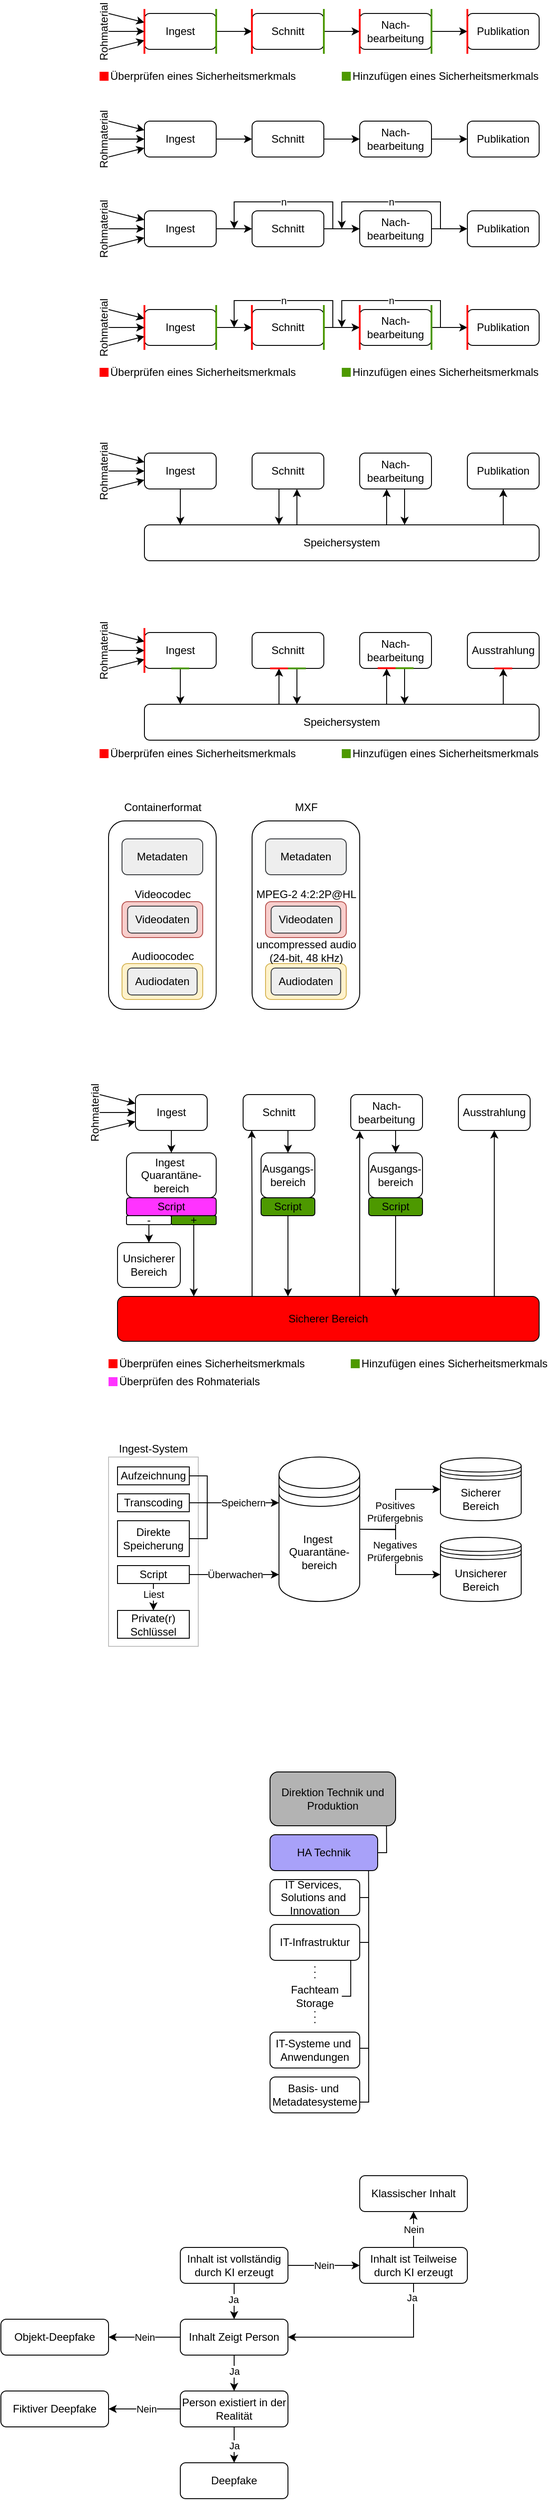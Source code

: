 <mxfile version="28.1.0">
  <diagram name="Seite-1" id="WWTvrGOokQbHTszkcPet">
    <mxGraphModel dx="1896" dy="797" grid="1" gridSize="10" guides="1" tooltips="1" connect="1" arrows="1" fold="1" page="1" pageScale="1" pageWidth="827" pageHeight="1169" math="0" shadow="0">
      <root>
        <mxCell id="0" />
        <mxCell id="kjXNbdknxgFZG0ey-R28-45" value="Produktionsprozess" parent="0" />
        <mxCell id="9w9Xh2U-Y_duheg7cGsQ-5" value="" style="edgeStyle=orthogonalEdgeStyle;rounded=0;orthogonalLoop=1;jettySize=auto;html=1;" parent="kjXNbdknxgFZG0ey-R28-45" source="9w9Xh2U-Y_duheg7cGsQ-1" target="9w9Xh2U-Y_duheg7cGsQ-2" edge="1">
          <mxGeometry relative="1" as="geometry" />
        </mxCell>
        <mxCell id="9w9Xh2U-Y_duheg7cGsQ-1" value="Ingest" style="rounded=1;whiteSpace=wrap;html=1;" parent="kjXNbdknxgFZG0ey-R28-45" vertex="1">
          <mxGeometry x="200" y="190" width="80" height="40" as="geometry" />
        </mxCell>
        <mxCell id="9w9Xh2U-Y_duheg7cGsQ-6" value="" style="edgeStyle=orthogonalEdgeStyle;rounded=0;orthogonalLoop=1;jettySize=auto;html=1;" parent="kjXNbdknxgFZG0ey-R28-45" source="9w9Xh2U-Y_duheg7cGsQ-2" target="9w9Xh2U-Y_duheg7cGsQ-3" edge="1">
          <mxGeometry relative="1" as="geometry" />
        </mxCell>
        <mxCell id="9w9Xh2U-Y_duheg7cGsQ-2" value="Schnitt" style="rounded=1;whiteSpace=wrap;html=1;" parent="kjXNbdknxgFZG0ey-R28-45" vertex="1">
          <mxGeometry x="320" y="190" width="80" height="40" as="geometry" />
        </mxCell>
        <mxCell id="9w9Xh2U-Y_duheg7cGsQ-7" value="" style="edgeStyle=orthogonalEdgeStyle;rounded=0;orthogonalLoop=1;jettySize=auto;html=1;" parent="kjXNbdknxgFZG0ey-R28-45" source="9w9Xh2U-Y_duheg7cGsQ-3" target="9w9Xh2U-Y_duheg7cGsQ-4" edge="1">
          <mxGeometry relative="1" as="geometry" />
        </mxCell>
        <mxCell id="9w9Xh2U-Y_duheg7cGsQ-3" value="Nach-&lt;div&gt;bearbeitung&lt;/div&gt;" style="rounded=1;whiteSpace=wrap;html=1;" parent="kjXNbdknxgFZG0ey-R28-45" vertex="1">
          <mxGeometry x="440" y="190" width="80" height="40" as="geometry" />
        </mxCell>
        <mxCell id="9w9Xh2U-Y_duheg7cGsQ-4" value="Publikation" style="rounded=1;whiteSpace=wrap;html=1;" parent="kjXNbdknxgFZG0ey-R28-45" vertex="1">
          <mxGeometry x="560" y="190" width="80" height="40" as="geometry" />
        </mxCell>
        <mxCell id="9w9Xh2U-Y_duheg7cGsQ-9" value="" style="endArrow=classic;html=1;rounded=0;entryX=0;entryY=0.75;entryDx=0;entryDy=0;" parent="kjXNbdknxgFZG0ey-R28-45" target="9w9Xh2U-Y_duheg7cGsQ-1" edge="1">
          <mxGeometry width="50" height="50" relative="1" as="geometry">
            <mxPoint x="160" y="230" as="sourcePoint" />
            <mxPoint x="350" y="210" as="targetPoint" />
          </mxGeometry>
        </mxCell>
        <mxCell id="9w9Xh2U-Y_duheg7cGsQ-10" value="" style="endArrow=classic;html=1;rounded=0;entryX=0;entryY=0.5;entryDx=0;entryDy=0;" parent="kjXNbdknxgFZG0ey-R28-45" target="9w9Xh2U-Y_duheg7cGsQ-1" edge="1">
          <mxGeometry width="50" height="50" relative="1" as="geometry">
            <mxPoint x="160" y="210" as="sourcePoint" />
            <mxPoint x="230" y="220" as="targetPoint" />
          </mxGeometry>
        </mxCell>
        <mxCell id="9w9Xh2U-Y_duheg7cGsQ-11" value="" style="endArrow=classic;html=1;rounded=0;entryX=0;entryY=0.25;entryDx=0;entryDy=0;" parent="kjXNbdknxgFZG0ey-R28-45" target="9w9Xh2U-Y_duheg7cGsQ-1" edge="1">
          <mxGeometry width="50" height="50" relative="1" as="geometry">
            <mxPoint x="160" y="190" as="sourcePoint" />
            <mxPoint x="180" y="190" as="targetPoint" />
          </mxGeometry>
        </mxCell>
        <mxCell id="9w9Xh2U-Y_duheg7cGsQ-12" value="Rohmaterial" style="text;html=1;align=center;verticalAlign=middle;whiteSpace=wrap;rounded=0;rotation=-90;" parent="kjXNbdknxgFZG0ey-R28-45" vertex="1">
          <mxGeometry x="120" y="205" width="70" height="10" as="geometry" />
        </mxCell>
        <mxCell id="kjXNbdknxgFZG0ey-R28-46" value="Produktionsprozess_with_loops" parent="0" />
        <mxCell id="9w9Xh2U-Y_duheg7cGsQ-31" value="" style="edgeStyle=orthogonalEdgeStyle;rounded=0;orthogonalLoop=1;jettySize=auto;html=1;" parent="kjXNbdknxgFZG0ey-R28-46" source="9w9Xh2U-Y_duheg7cGsQ-32" target="9w9Xh2U-Y_duheg7cGsQ-34" edge="1">
          <mxGeometry relative="1" as="geometry" />
        </mxCell>
        <mxCell id="9w9Xh2U-Y_duheg7cGsQ-32" value="Ingest" style="rounded=1;whiteSpace=wrap;html=1;" parent="kjXNbdknxgFZG0ey-R28-46" vertex="1">
          <mxGeometry x="200" y="290" width="80" height="40" as="geometry" />
        </mxCell>
        <mxCell id="9w9Xh2U-Y_duheg7cGsQ-33" value="" style="edgeStyle=orthogonalEdgeStyle;rounded=0;orthogonalLoop=1;jettySize=auto;html=1;" parent="kjXNbdknxgFZG0ey-R28-46" source="9w9Xh2U-Y_duheg7cGsQ-34" target="9w9Xh2U-Y_duheg7cGsQ-36" edge="1">
          <mxGeometry relative="1" as="geometry" />
        </mxCell>
        <mxCell id="9w9Xh2U-Y_duheg7cGsQ-34" value="Schnitt" style="rounded=1;whiteSpace=wrap;html=1;" parent="kjXNbdknxgFZG0ey-R28-46" vertex="1">
          <mxGeometry x="320" y="290" width="80" height="40" as="geometry" />
        </mxCell>
        <mxCell id="9w9Xh2U-Y_duheg7cGsQ-35" value="" style="edgeStyle=orthogonalEdgeStyle;rounded=0;orthogonalLoop=1;jettySize=auto;html=1;" parent="kjXNbdknxgFZG0ey-R28-46" source="9w9Xh2U-Y_duheg7cGsQ-36" target="9w9Xh2U-Y_duheg7cGsQ-37" edge="1">
          <mxGeometry relative="1" as="geometry" />
        </mxCell>
        <mxCell id="9w9Xh2U-Y_duheg7cGsQ-36" value="Nach-&lt;div&gt;bearbeitung&lt;/div&gt;" style="rounded=1;whiteSpace=wrap;html=1;" parent="kjXNbdknxgFZG0ey-R28-46" vertex="1">
          <mxGeometry x="440" y="290" width="80" height="40" as="geometry" />
        </mxCell>
        <mxCell id="9w9Xh2U-Y_duheg7cGsQ-37" value="Publikation" style="rounded=1;whiteSpace=wrap;html=1;" parent="kjXNbdknxgFZG0ey-R28-46" vertex="1">
          <mxGeometry x="560" y="290" width="80" height="40" as="geometry" />
        </mxCell>
        <mxCell id="9w9Xh2U-Y_duheg7cGsQ-38" value="" style="endArrow=classic;html=1;rounded=0;entryX=0;entryY=0.75;entryDx=0;entryDy=0;" parent="kjXNbdknxgFZG0ey-R28-46" target="9w9Xh2U-Y_duheg7cGsQ-32" edge="1">
          <mxGeometry width="50" height="50" relative="1" as="geometry">
            <mxPoint x="160" y="330" as="sourcePoint" />
            <mxPoint x="350" y="310" as="targetPoint" />
          </mxGeometry>
        </mxCell>
        <mxCell id="9w9Xh2U-Y_duheg7cGsQ-39" value="" style="endArrow=classic;html=1;rounded=0;entryX=0;entryY=0.5;entryDx=0;entryDy=0;" parent="kjXNbdknxgFZG0ey-R28-46" target="9w9Xh2U-Y_duheg7cGsQ-32" edge="1">
          <mxGeometry width="50" height="50" relative="1" as="geometry">
            <mxPoint x="160" y="310" as="sourcePoint" />
            <mxPoint x="230" y="320" as="targetPoint" />
          </mxGeometry>
        </mxCell>
        <mxCell id="9w9Xh2U-Y_duheg7cGsQ-40" value="" style="endArrow=classic;html=1;rounded=0;entryX=0;entryY=0.25;entryDx=0;entryDy=0;" parent="kjXNbdknxgFZG0ey-R28-46" target="9w9Xh2U-Y_duheg7cGsQ-32" edge="1">
          <mxGeometry width="50" height="50" relative="1" as="geometry">
            <mxPoint x="160" y="290" as="sourcePoint" />
            <mxPoint x="180" y="290" as="targetPoint" />
          </mxGeometry>
        </mxCell>
        <mxCell id="9w9Xh2U-Y_duheg7cGsQ-41" value="Rohmaterial" style="text;html=1;align=center;verticalAlign=middle;whiteSpace=wrap;rounded=0;rotation=-90;" parent="kjXNbdknxgFZG0ey-R28-46" vertex="1">
          <mxGeometry x="120" y="305" width="70" height="10" as="geometry" />
        </mxCell>
        <mxCell id="kjXNbdknxgFZG0ey-R28-60" value="n" style="endArrow=classic;html=1;rounded=0;" parent="kjXNbdknxgFZG0ey-R28-46" edge="1">
          <mxGeometry width="50" height="50" relative="1" as="geometry">
            <mxPoint x="530" y="310" as="sourcePoint" />
            <mxPoint x="420" y="310" as="targetPoint" />
            <Array as="points">
              <mxPoint x="530" y="280" />
              <mxPoint x="420" y="280" />
            </Array>
          </mxGeometry>
        </mxCell>
        <mxCell id="kjXNbdknxgFZG0ey-R28-71" value="n" style="endArrow=classic;html=1;rounded=0;" parent="kjXNbdknxgFZG0ey-R28-46" edge="1">
          <mxGeometry width="50" height="50" relative="1" as="geometry">
            <mxPoint x="410" y="310" as="sourcePoint" />
            <mxPoint x="300" y="310" as="targetPoint" />
            <Array as="points">
              <mxPoint x="410" y="280" />
              <mxPoint x="300" y="280" />
            </Array>
          </mxGeometry>
        </mxCell>
        <mxCell id="kjXNbdknxgFZG0ey-R28-47" value="Produktionsprozess_with_loops_and_transitions" style="" parent="0" />
        <mxCell id="9w9Xh2U-Y_duheg7cGsQ-13" value="" style="edgeStyle=orthogonalEdgeStyle;rounded=0;orthogonalLoop=1;jettySize=auto;html=1;" parent="kjXNbdknxgFZG0ey-R28-47" source="9w9Xh2U-Y_duheg7cGsQ-14" target="9w9Xh2U-Y_duheg7cGsQ-16" edge="1">
          <mxGeometry relative="1" as="geometry" />
        </mxCell>
        <mxCell id="9w9Xh2U-Y_duheg7cGsQ-14" value="Ingest" style="rounded=1;whiteSpace=wrap;html=1;" parent="kjXNbdknxgFZG0ey-R28-47" vertex="1">
          <mxGeometry x="200" y="400" width="80" height="40" as="geometry" />
        </mxCell>
        <mxCell id="9w9Xh2U-Y_duheg7cGsQ-15" value="" style="edgeStyle=orthogonalEdgeStyle;rounded=0;orthogonalLoop=1;jettySize=auto;html=1;" parent="kjXNbdknxgFZG0ey-R28-47" source="9w9Xh2U-Y_duheg7cGsQ-16" target="9w9Xh2U-Y_duheg7cGsQ-18" edge="1">
          <mxGeometry relative="1" as="geometry" />
        </mxCell>
        <mxCell id="9w9Xh2U-Y_duheg7cGsQ-16" value="Schnitt" style="rounded=1;whiteSpace=wrap;html=1;" parent="kjXNbdknxgFZG0ey-R28-47" vertex="1">
          <mxGeometry x="320" y="400" width="80" height="40" as="geometry" />
        </mxCell>
        <mxCell id="9w9Xh2U-Y_duheg7cGsQ-17" value="" style="edgeStyle=orthogonalEdgeStyle;rounded=0;orthogonalLoop=1;jettySize=auto;html=1;" parent="kjXNbdknxgFZG0ey-R28-47" source="9w9Xh2U-Y_duheg7cGsQ-18" target="9w9Xh2U-Y_duheg7cGsQ-19" edge="1">
          <mxGeometry relative="1" as="geometry" />
        </mxCell>
        <mxCell id="9w9Xh2U-Y_duheg7cGsQ-18" value="Nach-&lt;div&gt;bearbeitung&lt;/div&gt;" style="rounded=1;whiteSpace=wrap;html=1;" parent="kjXNbdknxgFZG0ey-R28-47" vertex="1">
          <mxGeometry x="440" y="400" width="80" height="40" as="geometry" />
        </mxCell>
        <mxCell id="9w9Xh2U-Y_duheg7cGsQ-19" value="Publikation" style="rounded=1;whiteSpace=wrap;html=1;" parent="kjXNbdknxgFZG0ey-R28-47" vertex="1">
          <mxGeometry x="560" y="400" width="80" height="40" as="geometry" />
        </mxCell>
        <mxCell id="9w9Xh2U-Y_duheg7cGsQ-20" value="" style="endArrow=classic;html=1;rounded=0;entryX=0;entryY=0.75;entryDx=0;entryDy=0;" parent="kjXNbdknxgFZG0ey-R28-47" target="9w9Xh2U-Y_duheg7cGsQ-14" edge="1">
          <mxGeometry width="50" height="50" relative="1" as="geometry">
            <mxPoint x="160" y="440" as="sourcePoint" />
            <mxPoint x="350" y="420" as="targetPoint" />
          </mxGeometry>
        </mxCell>
        <mxCell id="9w9Xh2U-Y_duheg7cGsQ-21" value="" style="endArrow=classic;html=1;rounded=0;entryX=0;entryY=0.5;entryDx=0;entryDy=0;" parent="kjXNbdknxgFZG0ey-R28-47" target="9w9Xh2U-Y_duheg7cGsQ-14" edge="1">
          <mxGeometry width="50" height="50" relative="1" as="geometry">
            <mxPoint x="160" y="420" as="sourcePoint" />
            <mxPoint x="230" y="430" as="targetPoint" />
          </mxGeometry>
        </mxCell>
        <mxCell id="9w9Xh2U-Y_duheg7cGsQ-22" value="" style="endArrow=classic;html=1;rounded=0;entryX=0;entryY=0.25;entryDx=0;entryDy=0;" parent="kjXNbdknxgFZG0ey-R28-47" target="9w9Xh2U-Y_duheg7cGsQ-14" edge="1">
          <mxGeometry width="50" height="50" relative="1" as="geometry">
            <mxPoint x="160" y="400" as="sourcePoint" />
            <mxPoint x="180" y="400" as="targetPoint" />
          </mxGeometry>
        </mxCell>
        <mxCell id="9w9Xh2U-Y_duheg7cGsQ-23" value="Rohmaterial" style="text;html=1;align=center;verticalAlign=middle;whiteSpace=wrap;rounded=0;rotation=-90;" parent="kjXNbdknxgFZG0ey-R28-47" vertex="1">
          <mxGeometry x="120" y="415" width="70" height="10" as="geometry" />
        </mxCell>
        <mxCell id="9w9Xh2U-Y_duheg7cGsQ-24" value="" style="endArrow=none;html=1;rounded=0;strokeWidth=2;strokeColor=#FF0000;" parent="kjXNbdknxgFZG0ey-R28-47" edge="1">
          <mxGeometry width="50" height="50" relative="1" as="geometry">
            <mxPoint x="200" y="445" as="sourcePoint" />
            <mxPoint x="200" y="395" as="targetPoint" />
          </mxGeometry>
        </mxCell>
        <mxCell id="9w9Xh2U-Y_duheg7cGsQ-25" value="" style="endArrow=none;html=1;rounded=0;strokeWidth=2;strokeColor=#FF0000;" parent="kjXNbdknxgFZG0ey-R28-47" edge="1">
          <mxGeometry width="50" height="50" relative="1" as="geometry">
            <mxPoint x="319.81" y="445" as="sourcePoint" />
            <mxPoint x="319.81" y="395" as="targetPoint" />
          </mxGeometry>
        </mxCell>
        <mxCell id="9w9Xh2U-Y_duheg7cGsQ-26" value="" style="endArrow=none;html=1;rounded=0;strokeWidth=2;strokeColor=#FF0000;" parent="kjXNbdknxgFZG0ey-R28-47" edge="1">
          <mxGeometry width="50" height="50" relative="1" as="geometry">
            <mxPoint x="440" y="445" as="sourcePoint" />
            <mxPoint x="440" y="395" as="targetPoint" />
          </mxGeometry>
        </mxCell>
        <mxCell id="9w9Xh2U-Y_duheg7cGsQ-27" value="" style="endArrow=none;html=1;rounded=0;strokeWidth=2;strokeColor=#FF0000;" parent="kjXNbdknxgFZG0ey-R28-47" edge="1">
          <mxGeometry width="50" height="50" relative="1" as="geometry">
            <mxPoint x="560" y="445" as="sourcePoint" />
            <mxPoint x="560" y="395" as="targetPoint" />
          </mxGeometry>
        </mxCell>
        <mxCell id="9w9Xh2U-Y_duheg7cGsQ-28" value="" style="endArrow=none;html=1;rounded=0;strokeWidth=2;strokeColor=#4D9900;fillColor=#d5e8d4;" parent="kjXNbdknxgFZG0ey-R28-47" edge="1">
          <mxGeometry width="50" height="50" relative="1" as="geometry">
            <mxPoint x="280" y="445" as="sourcePoint" />
            <mxPoint x="280" y="395" as="targetPoint" />
          </mxGeometry>
        </mxCell>
        <mxCell id="9w9Xh2U-Y_duheg7cGsQ-29" value="" style="endArrow=none;html=1;rounded=0;strokeWidth=2;strokeColor=#4D9900;fillColor=#d5e8d4;" parent="kjXNbdknxgFZG0ey-R28-47" edge="1">
          <mxGeometry width="50" height="50" relative="1" as="geometry">
            <mxPoint x="400" y="445" as="sourcePoint" />
            <mxPoint x="400" y="395" as="targetPoint" />
          </mxGeometry>
        </mxCell>
        <mxCell id="9w9Xh2U-Y_duheg7cGsQ-30" value="" style="endArrow=none;html=1;rounded=0;strokeWidth=2;strokeColor=#4D9900;fillColor=#d5e8d4;" parent="kjXNbdknxgFZG0ey-R28-47" edge="1">
          <mxGeometry width="50" height="50" relative="1" as="geometry">
            <mxPoint x="520" y="445" as="sourcePoint" />
            <mxPoint x="520" y="395" as="targetPoint" />
          </mxGeometry>
        </mxCell>
        <mxCell id="9w9Xh2U-Y_duheg7cGsQ-102" value="" style="whiteSpace=wrap;html=1;aspect=fixed;strokeColor=none;fillColor=light-dark(#ff0000, #ededed);" parent="kjXNbdknxgFZG0ey-R28-47" vertex="1">
          <mxGeometry x="150" y="465" width="10" height="10" as="geometry" />
        </mxCell>
        <mxCell id="9w9Xh2U-Y_duheg7cGsQ-103" value="" style="whiteSpace=wrap;html=1;aspect=fixed;strokeColor=none;fillColor=light-dark(#4D9900,#EDEDED);" parent="kjXNbdknxgFZG0ey-R28-47" vertex="1">
          <mxGeometry x="420" y="465" width="10" height="10" as="geometry" />
        </mxCell>
        <mxCell id="9w9Xh2U-Y_duheg7cGsQ-104" value="Überprüfen eines Sicherheitsmerkmals" style="text;html=1;align=left;verticalAlign=middle;whiteSpace=wrap;rounded=0;" parent="kjXNbdknxgFZG0ey-R28-47" vertex="1">
          <mxGeometry x="160" y="465" width="210" height="10" as="geometry" />
        </mxCell>
        <mxCell id="9w9Xh2U-Y_duheg7cGsQ-105" value="Hinzufügen eines Sicherheitsmerkmals" style="text;html=1;align=left;verticalAlign=middle;whiteSpace=wrap;rounded=0;" parent="kjXNbdknxgFZG0ey-R28-47" vertex="1">
          <mxGeometry x="430" y="465" width="210" height="10" as="geometry" />
        </mxCell>
        <mxCell id="kjXNbdknxgFZG0ey-R28-65" value="n" style="endArrow=classic;html=1;rounded=0;" parent="kjXNbdknxgFZG0ey-R28-47" edge="1">
          <mxGeometry width="50" height="50" relative="1" as="geometry">
            <mxPoint x="530" y="420" as="sourcePoint" />
            <mxPoint x="420" y="420" as="targetPoint" />
            <Array as="points">
              <mxPoint x="530" y="390" />
              <mxPoint x="420" y="390" />
            </Array>
          </mxGeometry>
        </mxCell>
        <mxCell id="kjXNbdknxgFZG0ey-R28-72" value="n" style="endArrow=classic;html=1;rounded=0;" parent="kjXNbdknxgFZG0ey-R28-47" edge="1">
          <mxGeometry width="50" height="50" relative="1" as="geometry">
            <mxPoint x="410" y="420" as="sourcePoint" />
            <mxPoint x="300" y="420" as="targetPoint" />
            <Array as="points">
              <mxPoint x="410" y="390" />
              <mxPoint x="300" y="390" />
            </Array>
          </mxGeometry>
        </mxCell>
        <mxCell id="kjXNbdknxgFZG0ey-R28-48" value="Produktionsprozess_with_storage" parent="0" />
        <mxCell id="9w9Xh2U-Y_duheg7cGsQ-60" value="" style="edgeStyle=orthogonalEdgeStyle;rounded=0;orthogonalLoop=1;jettySize=auto;html=1;" parent="kjXNbdknxgFZG0ey-R28-48" source="9w9Xh2U-Y_duheg7cGsQ-49" target="9w9Xh2U-Y_duheg7cGsQ-59" edge="1">
          <mxGeometry relative="1" as="geometry">
            <Array as="points">
              <mxPoint x="240" y="630" />
              <mxPoint x="240" y="630" />
            </Array>
          </mxGeometry>
        </mxCell>
        <mxCell id="9w9Xh2U-Y_duheg7cGsQ-49" value="Ingest" style="rounded=1;whiteSpace=wrap;html=1;" parent="kjXNbdknxgFZG0ey-R28-48" vertex="1">
          <mxGeometry x="200" y="560" width="80" height="40" as="geometry" />
        </mxCell>
        <mxCell id="9w9Xh2U-Y_duheg7cGsQ-61" value="" style="edgeStyle=orthogonalEdgeStyle;rounded=0;orthogonalLoop=1;jettySize=auto;html=1;" parent="kjXNbdknxgFZG0ey-R28-48" source="9w9Xh2U-Y_duheg7cGsQ-51" target="9w9Xh2U-Y_duheg7cGsQ-59" edge="1">
          <mxGeometry relative="1" as="geometry">
            <Array as="points">
              <mxPoint x="350" y="610" />
              <mxPoint x="350" y="610" />
            </Array>
          </mxGeometry>
        </mxCell>
        <mxCell id="9w9Xh2U-Y_duheg7cGsQ-51" value="Schnitt" style="rounded=1;whiteSpace=wrap;html=1;" parent="kjXNbdknxgFZG0ey-R28-48" vertex="1">
          <mxGeometry x="320" y="560" width="80" height="40" as="geometry" />
        </mxCell>
        <mxCell id="9w9Xh2U-Y_duheg7cGsQ-65" value="" style="edgeStyle=orthogonalEdgeStyle;rounded=0;orthogonalLoop=1;jettySize=auto;html=1;" parent="kjXNbdknxgFZG0ey-R28-48" source="9w9Xh2U-Y_duheg7cGsQ-53" target="9w9Xh2U-Y_duheg7cGsQ-59" edge="1">
          <mxGeometry relative="1" as="geometry">
            <Array as="points">
              <mxPoint x="490" y="610" />
              <mxPoint x="490" y="610" />
            </Array>
          </mxGeometry>
        </mxCell>
        <mxCell id="9w9Xh2U-Y_duheg7cGsQ-53" value="Nach-&lt;div&gt;bearbeitung&lt;/div&gt;" style="rounded=1;whiteSpace=wrap;html=1;" parent="kjXNbdknxgFZG0ey-R28-48" vertex="1">
          <mxGeometry x="440" y="560" width="80" height="40" as="geometry" />
        </mxCell>
        <mxCell id="9w9Xh2U-Y_duheg7cGsQ-54" value="Publikation" style="rounded=1;whiteSpace=wrap;html=1;" parent="kjXNbdknxgFZG0ey-R28-48" vertex="1">
          <mxGeometry x="560" y="560" width="80" height="40" as="geometry" />
        </mxCell>
        <mxCell id="9w9Xh2U-Y_duheg7cGsQ-55" value="" style="endArrow=classic;html=1;rounded=0;entryX=0;entryY=0.75;entryDx=0;entryDy=0;" parent="kjXNbdknxgFZG0ey-R28-48" target="9w9Xh2U-Y_duheg7cGsQ-49" edge="1">
          <mxGeometry width="50" height="50" relative="1" as="geometry">
            <mxPoint x="160" y="600" as="sourcePoint" />
            <mxPoint x="350" y="580" as="targetPoint" />
          </mxGeometry>
        </mxCell>
        <mxCell id="9w9Xh2U-Y_duheg7cGsQ-56" value="" style="endArrow=classic;html=1;rounded=0;entryX=0;entryY=0.5;entryDx=0;entryDy=0;" parent="kjXNbdknxgFZG0ey-R28-48" target="9w9Xh2U-Y_duheg7cGsQ-49" edge="1">
          <mxGeometry width="50" height="50" relative="1" as="geometry">
            <mxPoint x="160" y="580" as="sourcePoint" />
            <mxPoint x="230" y="590" as="targetPoint" />
          </mxGeometry>
        </mxCell>
        <mxCell id="9w9Xh2U-Y_duheg7cGsQ-57" value="" style="endArrow=classic;html=1;rounded=0;entryX=0;entryY=0.25;entryDx=0;entryDy=0;" parent="kjXNbdknxgFZG0ey-R28-48" target="9w9Xh2U-Y_duheg7cGsQ-49" edge="1">
          <mxGeometry width="50" height="50" relative="1" as="geometry">
            <mxPoint x="160" y="560" as="sourcePoint" />
            <mxPoint x="180" y="560" as="targetPoint" />
          </mxGeometry>
        </mxCell>
        <mxCell id="9w9Xh2U-Y_duheg7cGsQ-58" value="Rohmaterial" style="text;html=1;align=center;verticalAlign=middle;whiteSpace=wrap;rounded=0;rotation=-90;" parent="kjXNbdknxgFZG0ey-R28-48" vertex="1">
          <mxGeometry x="120" y="575" width="70" height="10" as="geometry" />
        </mxCell>
        <mxCell id="9w9Xh2U-Y_duheg7cGsQ-62" value="" style="edgeStyle=orthogonalEdgeStyle;rounded=0;orthogonalLoop=1;jettySize=auto;html=1;entryX=0.5;entryY=1;entryDx=0;entryDy=0;" parent="kjXNbdknxgFZG0ey-R28-48" edge="1">
          <mxGeometry relative="1" as="geometry">
            <mxPoint x="370.0" y="640" as="sourcePoint" />
            <mxPoint x="370" y="600" as="targetPoint" />
            <Array as="points">
              <mxPoint x="370" y="630" />
              <mxPoint x="370" y="630" />
            </Array>
          </mxGeometry>
        </mxCell>
        <mxCell id="9w9Xh2U-Y_duheg7cGsQ-63" value="" style="edgeStyle=orthogonalEdgeStyle;rounded=0;orthogonalLoop=1;jettySize=auto;html=1;" parent="kjXNbdknxgFZG0ey-R28-48" source="9w9Xh2U-Y_duheg7cGsQ-59" target="9w9Xh2U-Y_duheg7cGsQ-53" edge="1">
          <mxGeometry relative="1" as="geometry">
            <Array as="points">
              <mxPoint x="470" y="610" />
              <mxPoint x="470" y="610" />
            </Array>
          </mxGeometry>
        </mxCell>
        <mxCell id="9w9Xh2U-Y_duheg7cGsQ-66" value="" style="edgeStyle=orthogonalEdgeStyle;rounded=0;orthogonalLoop=1;jettySize=auto;html=1;entryX=0.5;entryY=1;entryDx=0;entryDy=0;" parent="kjXNbdknxgFZG0ey-R28-48" source="9w9Xh2U-Y_duheg7cGsQ-59" target="9w9Xh2U-Y_duheg7cGsQ-54" edge="1">
          <mxGeometry relative="1" as="geometry">
            <Array as="points">
              <mxPoint x="600" y="620" />
              <mxPoint x="600" y="620" />
            </Array>
          </mxGeometry>
        </mxCell>
        <mxCell id="9w9Xh2U-Y_duheg7cGsQ-59" value="Speichersystem" style="rounded=1;whiteSpace=wrap;html=1;" parent="kjXNbdknxgFZG0ey-R28-48" vertex="1">
          <mxGeometry x="200" y="640" width="440" height="40" as="geometry" />
        </mxCell>
        <mxCell id="kjXNbdknxgFZG0ey-R28-49" value="Produktionsprozess_with_storage_and_transitions" parent="0" />
        <mxCell id="9w9Xh2U-Y_duheg7cGsQ-67" value="" style="edgeStyle=orthogonalEdgeStyle;rounded=0;orthogonalLoop=1;jettySize=auto;html=1;" parent="kjXNbdknxgFZG0ey-R28-49" source="9w9Xh2U-Y_duheg7cGsQ-68" target="9w9Xh2U-Y_duheg7cGsQ-81" edge="1">
          <mxGeometry relative="1" as="geometry">
            <Array as="points">
              <mxPoint x="240" y="830" />
              <mxPoint x="240" y="830" />
            </Array>
          </mxGeometry>
        </mxCell>
        <mxCell id="9w9Xh2U-Y_duheg7cGsQ-68" value="Ingest" style="rounded=1;whiteSpace=wrap;html=1;" parent="kjXNbdknxgFZG0ey-R28-49" vertex="1">
          <mxGeometry x="200" y="760" width="80" height="40" as="geometry" />
        </mxCell>
        <mxCell id="9w9Xh2U-Y_duheg7cGsQ-91" value="" style="edgeStyle=orthogonalEdgeStyle;rounded=0;orthogonalLoop=1;jettySize=auto;html=1;" parent="kjXNbdknxgFZG0ey-R28-49" source="9w9Xh2U-Y_duheg7cGsQ-70" target="9w9Xh2U-Y_duheg7cGsQ-81" edge="1">
          <mxGeometry relative="1" as="geometry">
            <Array as="points">
              <mxPoint x="370" y="830" />
              <mxPoint x="370" y="830" />
            </Array>
          </mxGeometry>
        </mxCell>
        <mxCell id="9w9Xh2U-Y_duheg7cGsQ-70" value="Schnitt" style="rounded=1;whiteSpace=wrap;html=1;" parent="kjXNbdknxgFZG0ey-R28-49" vertex="1">
          <mxGeometry x="320" y="760" width="80" height="40" as="geometry" />
        </mxCell>
        <mxCell id="9w9Xh2U-Y_duheg7cGsQ-71" value="" style="edgeStyle=orthogonalEdgeStyle;rounded=0;orthogonalLoop=1;jettySize=auto;html=1;" parent="kjXNbdknxgFZG0ey-R28-49" source="9w9Xh2U-Y_duheg7cGsQ-72" target="9w9Xh2U-Y_duheg7cGsQ-81" edge="1">
          <mxGeometry relative="1" as="geometry">
            <Array as="points">
              <mxPoint x="490" y="810" />
              <mxPoint x="490" y="810" />
            </Array>
          </mxGeometry>
        </mxCell>
        <mxCell id="9w9Xh2U-Y_duheg7cGsQ-72" value="Nach-&lt;div&gt;bearbeitung&lt;/div&gt;" style="rounded=1;whiteSpace=wrap;html=1;" parent="kjXNbdknxgFZG0ey-R28-49" vertex="1">
          <mxGeometry x="440" y="760" width="80" height="40" as="geometry" />
        </mxCell>
        <mxCell id="9w9Xh2U-Y_duheg7cGsQ-73" value="Ausstrahlung" style="rounded=1;whiteSpace=wrap;html=1;" parent="kjXNbdknxgFZG0ey-R28-49" vertex="1">
          <mxGeometry x="560" y="760" width="80" height="40" as="geometry" />
        </mxCell>
        <mxCell id="9w9Xh2U-Y_duheg7cGsQ-74" value="" style="endArrow=classic;html=1;rounded=0;entryX=0;entryY=0.75;entryDx=0;entryDy=0;" parent="kjXNbdknxgFZG0ey-R28-49" target="9w9Xh2U-Y_duheg7cGsQ-68" edge="1">
          <mxGeometry width="50" height="50" relative="1" as="geometry">
            <mxPoint x="160" y="800" as="sourcePoint" />
            <mxPoint x="350" y="780" as="targetPoint" />
          </mxGeometry>
        </mxCell>
        <mxCell id="9w9Xh2U-Y_duheg7cGsQ-75" value="" style="endArrow=classic;html=1;rounded=0;entryX=0;entryY=0.5;entryDx=0;entryDy=0;" parent="kjXNbdknxgFZG0ey-R28-49" target="9w9Xh2U-Y_duheg7cGsQ-68" edge="1">
          <mxGeometry width="50" height="50" relative="1" as="geometry">
            <mxPoint x="160" y="780" as="sourcePoint" />
            <mxPoint x="230" y="790" as="targetPoint" />
          </mxGeometry>
        </mxCell>
        <mxCell id="9w9Xh2U-Y_duheg7cGsQ-76" value="" style="endArrow=classic;html=1;rounded=0;entryX=0;entryY=0.25;entryDx=0;entryDy=0;" parent="kjXNbdknxgFZG0ey-R28-49" target="9w9Xh2U-Y_duheg7cGsQ-68" edge="1">
          <mxGeometry width="50" height="50" relative="1" as="geometry">
            <mxPoint x="160" y="760" as="sourcePoint" />
            <mxPoint x="180" y="760" as="targetPoint" />
          </mxGeometry>
        </mxCell>
        <mxCell id="9w9Xh2U-Y_duheg7cGsQ-77" value="Rohmaterial" style="text;html=1;align=center;verticalAlign=middle;whiteSpace=wrap;rounded=0;rotation=-90;" parent="kjXNbdknxgFZG0ey-R28-49" vertex="1">
          <mxGeometry x="120" y="775" width="70" height="10" as="geometry" />
        </mxCell>
        <mxCell id="9w9Xh2U-Y_duheg7cGsQ-79" value="" style="edgeStyle=orthogonalEdgeStyle;rounded=0;orthogonalLoop=1;jettySize=auto;html=1;" parent="kjXNbdknxgFZG0ey-R28-49" source="9w9Xh2U-Y_duheg7cGsQ-81" target="9w9Xh2U-Y_duheg7cGsQ-72" edge="1">
          <mxGeometry relative="1" as="geometry">
            <Array as="points">
              <mxPoint x="470" y="810" />
              <mxPoint x="470" y="810" />
            </Array>
          </mxGeometry>
        </mxCell>
        <mxCell id="9w9Xh2U-Y_duheg7cGsQ-80" value="" style="edgeStyle=orthogonalEdgeStyle;rounded=0;orthogonalLoop=1;jettySize=auto;html=1;entryX=0.5;entryY=1;entryDx=0;entryDy=0;" parent="kjXNbdknxgFZG0ey-R28-49" source="9w9Xh2U-Y_duheg7cGsQ-81" target="9w9Xh2U-Y_duheg7cGsQ-73" edge="1">
          <mxGeometry relative="1" as="geometry">
            <Array as="points">
              <mxPoint x="600" y="820" />
              <mxPoint x="600" y="820" />
            </Array>
          </mxGeometry>
        </mxCell>
        <mxCell id="9w9Xh2U-Y_duheg7cGsQ-90" value="" style="edgeStyle=orthogonalEdgeStyle;rounded=0;orthogonalLoop=1;jettySize=auto;html=1;" parent="kjXNbdknxgFZG0ey-R28-49" source="9w9Xh2U-Y_duheg7cGsQ-81" edge="1">
          <mxGeometry relative="1" as="geometry">
            <mxPoint x="350" y="800" as="targetPoint" />
            <Array as="points">
              <mxPoint x="350" y="830" />
              <mxPoint x="350" y="830" />
            </Array>
          </mxGeometry>
        </mxCell>
        <mxCell id="9w9Xh2U-Y_duheg7cGsQ-81" value="Speichersystem" style="rounded=1;whiteSpace=wrap;html=1;" parent="kjXNbdknxgFZG0ey-R28-49" vertex="1">
          <mxGeometry x="200" y="840" width="440" height="40" as="geometry" />
        </mxCell>
        <mxCell id="9w9Xh2U-Y_duheg7cGsQ-82" value="" style="endArrow=none;html=1;rounded=0;strokeWidth=2;strokeColor=#FF0000;" parent="kjXNbdknxgFZG0ey-R28-49" edge="1">
          <mxGeometry width="50" height="50" relative="1" as="geometry">
            <mxPoint x="200" y="805" as="sourcePoint" />
            <mxPoint x="200" y="755" as="targetPoint" />
          </mxGeometry>
        </mxCell>
        <mxCell id="9w9Xh2U-Y_duheg7cGsQ-83" value="" style="endArrow=none;html=1;rounded=0;strokeWidth=2;strokeColor=#4D9900;" parent="kjXNbdknxgFZG0ey-R28-49" edge="1">
          <mxGeometry width="50" height="50" relative="1" as="geometry">
            <mxPoint x="250" y="800" as="sourcePoint" />
            <mxPoint x="230" y="800" as="targetPoint" />
          </mxGeometry>
        </mxCell>
        <mxCell id="9w9Xh2U-Y_duheg7cGsQ-84" value="" style="endArrow=none;html=1;rounded=0;strokeWidth=2;strokeColor=#4D9900;" parent="kjXNbdknxgFZG0ey-R28-49" edge="1">
          <mxGeometry width="50" height="50" relative="1" as="geometry">
            <mxPoint x="380" y="800" as="sourcePoint" />
            <mxPoint x="360" y="800" as="targetPoint" />
          </mxGeometry>
        </mxCell>
        <mxCell id="9w9Xh2U-Y_duheg7cGsQ-85" value="" style="endArrow=none;html=1;rounded=0;strokeWidth=2;strokeColor=#FF0000;" parent="kjXNbdknxgFZG0ey-R28-49" edge="1">
          <mxGeometry width="50" height="50" relative="1" as="geometry">
            <mxPoint x="340" y="800" as="sourcePoint" />
            <mxPoint x="360" y="800" as="targetPoint" />
          </mxGeometry>
        </mxCell>
        <mxCell id="9w9Xh2U-Y_duheg7cGsQ-86" value="" style="endArrow=none;html=1;rounded=0;strokeWidth=2;strokeColor=#4D9900;" parent="kjXNbdknxgFZG0ey-R28-49" edge="1">
          <mxGeometry width="50" height="50" relative="1" as="geometry">
            <mxPoint x="500" y="799.73" as="sourcePoint" />
            <mxPoint x="480" y="799.73" as="targetPoint" />
          </mxGeometry>
        </mxCell>
        <mxCell id="9w9Xh2U-Y_duheg7cGsQ-87" value="" style="endArrow=none;html=1;rounded=0;strokeWidth=2;strokeColor=#FF0000;" parent="kjXNbdknxgFZG0ey-R28-49" edge="1">
          <mxGeometry width="50" height="50" relative="1" as="geometry">
            <mxPoint x="460" y="799.73" as="sourcePoint" />
            <mxPoint x="480" y="799.73" as="targetPoint" />
          </mxGeometry>
        </mxCell>
        <mxCell id="9w9Xh2U-Y_duheg7cGsQ-89" value="" style="endArrow=none;html=1;rounded=0;strokeWidth=2;strokeColor=#FF0000;" parent="kjXNbdknxgFZG0ey-R28-49" edge="1">
          <mxGeometry width="50" height="50" relative="1" as="geometry">
            <mxPoint x="590" y="800" as="sourcePoint" />
            <mxPoint x="610" y="800" as="targetPoint" />
          </mxGeometry>
        </mxCell>
        <mxCell id="9w9Xh2U-Y_duheg7cGsQ-95" value="" style="whiteSpace=wrap;html=1;aspect=fixed;strokeColor=none;fillColor=light-dark(#ff0000, #ededed);" parent="kjXNbdknxgFZG0ey-R28-49" vertex="1">
          <mxGeometry x="150" y="890" width="10" height="10" as="geometry" />
        </mxCell>
        <mxCell id="9w9Xh2U-Y_duheg7cGsQ-98" value="" style="whiteSpace=wrap;html=1;aspect=fixed;strokeColor=none;fillColor=light-dark(#4D9900,#EDEDED);" parent="kjXNbdknxgFZG0ey-R28-49" vertex="1">
          <mxGeometry x="420" y="890" width="10" height="10" as="geometry" />
        </mxCell>
        <mxCell id="9w9Xh2U-Y_duheg7cGsQ-100" value="Überprüfen eines Sicherheitsmerkmals" style="text;html=1;align=left;verticalAlign=middle;whiteSpace=wrap;rounded=0;" parent="kjXNbdknxgFZG0ey-R28-49" vertex="1">
          <mxGeometry x="160" y="890" width="210" height="10" as="geometry" />
        </mxCell>
        <mxCell id="9w9Xh2U-Y_duheg7cGsQ-101" value="Hinzufügen eines Sicherheitsmerkmals" style="text;html=1;align=left;verticalAlign=middle;whiteSpace=wrap;rounded=0;" parent="kjXNbdknxgFZG0ey-R28-49" vertex="1">
          <mxGeometry x="430" y="890" width="210" height="10" as="geometry" />
        </mxCell>
        <mxCell id="P6iB7T7O2YDKpYpo3pcA-0" value="Produktionsprozess_with_transitions" style="" parent="0" />
        <mxCell id="P6iB7T7O2YDKpYpo3pcA-1" value="" style="edgeStyle=orthogonalEdgeStyle;rounded=0;orthogonalLoop=1;jettySize=auto;html=1;" parent="P6iB7T7O2YDKpYpo3pcA-0" source="P6iB7T7O2YDKpYpo3pcA-2" target="P6iB7T7O2YDKpYpo3pcA-4" edge="1">
          <mxGeometry relative="1" as="geometry" />
        </mxCell>
        <mxCell id="P6iB7T7O2YDKpYpo3pcA-2" value="Ingest" style="rounded=1;whiteSpace=wrap;html=1;" parent="P6iB7T7O2YDKpYpo3pcA-0" vertex="1">
          <mxGeometry x="200" y="70" width="80" height="40" as="geometry" />
        </mxCell>
        <mxCell id="P6iB7T7O2YDKpYpo3pcA-3" value="" style="edgeStyle=orthogonalEdgeStyle;rounded=0;orthogonalLoop=1;jettySize=auto;html=1;" parent="P6iB7T7O2YDKpYpo3pcA-0" source="P6iB7T7O2YDKpYpo3pcA-4" target="P6iB7T7O2YDKpYpo3pcA-6" edge="1">
          <mxGeometry relative="1" as="geometry" />
        </mxCell>
        <mxCell id="P6iB7T7O2YDKpYpo3pcA-4" value="Schnitt" style="rounded=1;whiteSpace=wrap;html=1;" parent="P6iB7T7O2YDKpYpo3pcA-0" vertex="1">
          <mxGeometry x="320" y="70" width="80" height="40" as="geometry" />
        </mxCell>
        <mxCell id="P6iB7T7O2YDKpYpo3pcA-5" value="" style="edgeStyle=orthogonalEdgeStyle;rounded=0;orthogonalLoop=1;jettySize=auto;html=1;" parent="P6iB7T7O2YDKpYpo3pcA-0" source="P6iB7T7O2YDKpYpo3pcA-6" target="P6iB7T7O2YDKpYpo3pcA-7" edge="1">
          <mxGeometry relative="1" as="geometry" />
        </mxCell>
        <mxCell id="P6iB7T7O2YDKpYpo3pcA-6" value="Nach-&lt;div&gt;bearbeitung&lt;/div&gt;" style="rounded=1;whiteSpace=wrap;html=1;" parent="P6iB7T7O2YDKpYpo3pcA-0" vertex="1">
          <mxGeometry x="440" y="70" width="80" height="40" as="geometry" />
        </mxCell>
        <mxCell id="P6iB7T7O2YDKpYpo3pcA-7" value="Publikation" style="rounded=1;whiteSpace=wrap;html=1;" parent="P6iB7T7O2YDKpYpo3pcA-0" vertex="1">
          <mxGeometry x="560" y="70" width="80" height="40" as="geometry" />
        </mxCell>
        <mxCell id="P6iB7T7O2YDKpYpo3pcA-8" value="" style="endArrow=classic;html=1;rounded=0;entryX=0;entryY=0.75;entryDx=0;entryDy=0;" parent="P6iB7T7O2YDKpYpo3pcA-0" target="P6iB7T7O2YDKpYpo3pcA-2" edge="1">
          <mxGeometry width="50" height="50" relative="1" as="geometry">
            <mxPoint x="160" y="110" as="sourcePoint" />
            <mxPoint x="350" y="90" as="targetPoint" />
          </mxGeometry>
        </mxCell>
        <mxCell id="P6iB7T7O2YDKpYpo3pcA-9" value="" style="endArrow=classic;html=1;rounded=0;entryX=0;entryY=0.5;entryDx=0;entryDy=0;" parent="P6iB7T7O2YDKpYpo3pcA-0" target="P6iB7T7O2YDKpYpo3pcA-2" edge="1">
          <mxGeometry width="50" height="50" relative="1" as="geometry">
            <mxPoint x="160" y="90" as="sourcePoint" />
            <mxPoint x="230" y="100" as="targetPoint" />
          </mxGeometry>
        </mxCell>
        <mxCell id="P6iB7T7O2YDKpYpo3pcA-10" value="" style="endArrow=classic;html=1;rounded=0;entryX=0;entryY=0.25;entryDx=0;entryDy=0;" parent="P6iB7T7O2YDKpYpo3pcA-0" target="P6iB7T7O2YDKpYpo3pcA-2" edge="1">
          <mxGeometry width="50" height="50" relative="1" as="geometry">
            <mxPoint x="160" y="70" as="sourcePoint" />
            <mxPoint x="180" y="70" as="targetPoint" />
          </mxGeometry>
        </mxCell>
        <mxCell id="P6iB7T7O2YDKpYpo3pcA-11" value="Rohmaterial" style="text;html=1;align=center;verticalAlign=middle;whiteSpace=wrap;rounded=0;rotation=-90;" parent="P6iB7T7O2YDKpYpo3pcA-0" vertex="1">
          <mxGeometry x="120" y="85" width="70" height="10" as="geometry" />
        </mxCell>
        <mxCell id="P6iB7T7O2YDKpYpo3pcA-12" value="" style="endArrow=none;html=1;rounded=0;strokeWidth=2;strokeColor=#FF0000;" parent="P6iB7T7O2YDKpYpo3pcA-0" edge="1">
          <mxGeometry width="50" height="50" relative="1" as="geometry">
            <mxPoint x="200" y="115" as="sourcePoint" />
            <mxPoint x="200" y="65" as="targetPoint" />
          </mxGeometry>
        </mxCell>
        <mxCell id="P6iB7T7O2YDKpYpo3pcA-13" value="" style="endArrow=none;html=1;rounded=0;strokeWidth=2;strokeColor=#FF0000;" parent="P6iB7T7O2YDKpYpo3pcA-0" edge="1">
          <mxGeometry width="50" height="50" relative="1" as="geometry">
            <mxPoint x="319.81" y="115" as="sourcePoint" />
            <mxPoint x="319.81" y="65" as="targetPoint" />
          </mxGeometry>
        </mxCell>
        <mxCell id="P6iB7T7O2YDKpYpo3pcA-14" value="" style="endArrow=none;html=1;rounded=0;strokeWidth=2;strokeColor=#FF0000;" parent="P6iB7T7O2YDKpYpo3pcA-0" edge="1">
          <mxGeometry width="50" height="50" relative="1" as="geometry">
            <mxPoint x="440" y="115" as="sourcePoint" />
            <mxPoint x="440" y="65" as="targetPoint" />
          </mxGeometry>
        </mxCell>
        <mxCell id="P6iB7T7O2YDKpYpo3pcA-15" value="" style="endArrow=none;html=1;rounded=0;strokeWidth=2;strokeColor=#FF0000;" parent="P6iB7T7O2YDKpYpo3pcA-0" edge="1">
          <mxGeometry width="50" height="50" relative="1" as="geometry">
            <mxPoint x="560" y="115" as="sourcePoint" />
            <mxPoint x="560" y="65" as="targetPoint" />
          </mxGeometry>
        </mxCell>
        <mxCell id="P6iB7T7O2YDKpYpo3pcA-16" value="" style="endArrow=none;html=1;rounded=0;strokeWidth=2;strokeColor=#4D9900;fillColor=#d5e8d4;" parent="P6iB7T7O2YDKpYpo3pcA-0" edge="1">
          <mxGeometry width="50" height="50" relative="1" as="geometry">
            <mxPoint x="280" y="115" as="sourcePoint" />
            <mxPoint x="280" y="65" as="targetPoint" />
          </mxGeometry>
        </mxCell>
        <mxCell id="P6iB7T7O2YDKpYpo3pcA-17" value="" style="endArrow=none;html=1;rounded=0;strokeWidth=2;strokeColor=#4D9900;fillColor=#d5e8d4;" parent="P6iB7T7O2YDKpYpo3pcA-0" edge="1">
          <mxGeometry width="50" height="50" relative="1" as="geometry">
            <mxPoint x="400" y="115" as="sourcePoint" />
            <mxPoint x="400" y="65" as="targetPoint" />
          </mxGeometry>
        </mxCell>
        <mxCell id="P6iB7T7O2YDKpYpo3pcA-18" value="" style="endArrow=none;html=1;rounded=0;strokeWidth=2;strokeColor=#4D9900;fillColor=#d5e8d4;" parent="P6iB7T7O2YDKpYpo3pcA-0" edge="1">
          <mxGeometry width="50" height="50" relative="1" as="geometry">
            <mxPoint x="520" y="115" as="sourcePoint" />
            <mxPoint x="520" y="65" as="targetPoint" />
          </mxGeometry>
        </mxCell>
        <mxCell id="P6iB7T7O2YDKpYpo3pcA-19" value="" style="whiteSpace=wrap;html=1;aspect=fixed;strokeColor=none;fillColor=light-dark(#ff0000, #ededed);" parent="P6iB7T7O2YDKpYpo3pcA-0" vertex="1">
          <mxGeometry x="150" y="135" width="10" height="10" as="geometry" />
        </mxCell>
        <mxCell id="P6iB7T7O2YDKpYpo3pcA-20" value="" style="whiteSpace=wrap;html=1;aspect=fixed;strokeColor=none;fillColor=light-dark(#4D9900,#EDEDED);" parent="P6iB7T7O2YDKpYpo3pcA-0" vertex="1">
          <mxGeometry x="420" y="135" width="10" height="10" as="geometry" />
        </mxCell>
        <mxCell id="P6iB7T7O2YDKpYpo3pcA-21" value="Überprüfen eines Sicherheitsmerkmals" style="text;html=1;align=left;verticalAlign=middle;whiteSpace=wrap;rounded=0;" parent="P6iB7T7O2YDKpYpo3pcA-0" vertex="1">
          <mxGeometry x="160" y="135" width="210" height="10" as="geometry" />
        </mxCell>
        <mxCell id="P6iB7T7O2YDKpYpo3pcA-22" value="Hinzufügen eines Sicherheitsmerkmals" style="text;html=1;align=left;verticalAlign=middle;whiteSpace=wrap;rounded=0;" parent="P6iB7T7O2YDKpYpo3pcA-0" vertex="1">
          <mxGeometry x="430" y="135" width="210" height="10" as="geometry" />
        </mxCell>
        <mxCell id="MHyfRsvACrbZkxD28zs7-0" value="Containerformat" parent="0" />
        <mxCell id="MHyfRsvACrbZkxD28zs7-1" value="" style="rounded=1;whiteSpace=wrap;html=1;" parent="MHyfRsvACrbZkxD28zs7-0" vertex="1">
          <mxGeometry x="160" y="970" width="120" height="210" as="geometry" />
        </mxCell>
        <mxCell id="MHyfRsvACrbZkxD28zs7-2" value="" style="rounded=1;whiteSpace=wrap;html=1;fillColor=#f8cecc;strokeColor=#b85450;" parent="MHyfRsvACrbZkxD28zs7-0" vertex="1">
          <mxGeometry x="175" y="1060" width="90" height="40" as="geometry" />
        </mxCell>
        <mxCell id="MHyfRsvACrbZkxD28zs7-3" value="" style="rounded=1;whiteSpace=wrap;html=1;fillColor=#fff2cc;strokeColor=#d6b656;" parent="MHyfRsvACrbZkxD28zs7-0" vertex="1">
          <mxGeometry x="175" y="1129" width="90" height="40" as="geometry" />
        </mxCell>
        <mxCell id="MHyfRsvACrbZkxD28zs7-5" value="Containerformat" style="text;html=1;align=center;verticalAlign=middle;resizable=0;points=[];autosize=1;strokeColor=none;fillColor=none;" parent="MHyfRsvACrbZkxD28zs7-0" vertex="1">
          <mxGeometry x="165" y="940" width="110" height="30" as="geometry" />
        </mxCell>
        <mxCell id="MHyfRsvACrbZkxD28zs7-6" value="Videocodec" style="text;html=1;align=center;verticalAlign=middle;resizable=0;points=[];autosize=1;strokeColor=none;fillColor=none;" parent="MHyfRsvACrbZkxD28zs7-0" vertex="1">
          <mxGeometry x="175" y="1037" width="90" height="30" as="geometry" />
        </mxCell>
        <mxCell id="MHyfRsvACrbZkxD28zs7-7" value="Audioocodec" style="text;html=1;align=center;verticalAlign=middle;resizable=0;points=[];autosize=1;strokeColor=none;fillColor=none;rotation=0;" parent="MHyfRsvACrbZkxD28zs7-0" vertex="1">
          <mxGeometry x="175" y="1106" width="90" height="30" as="geometry" />
        </mxCell>
        <mxCell id="MHyfRsvACrbZkxD28zs7-8" value="Metadaten" style="rounded=1;whiteSpace=wrap;html=1;fillColor=#eeeeee;strokeColor=#36393d;" parent="MHyfRsvACrbZkxD28zs7-0" vertex="1">
          <mxGeometry x="175" y="990" width="90" height="40" as="geometry" />
        </mxCell>
        <mxCell id="MHyfRsvACrbZkxD28zs7-10" value="Videodaten" style="rounded=1;whiteSpace=wrap;html=1;fillColor=#eeeeee;strokeColor=#36393d;" parent="MHyfRsvACrbZkxD28zs7-0" vertex="1">
          <mxGeometry x="181.25" y="1065" width="77.5" height="30" as="geometry" />
        </mxCell>
        <mxCell id="MHyfRsvACrbZkxD28zs7-11" value="Audiodaten" style="rounded=1;whiteSpace=wrap;html=1;fillColor=#eeeeee;strokeColor=#36393d;" parent="MHyfRsvACrbZkxD28zs7-0" vertex="1">
          <mxGeometry x="181.25" y="1134" width="77.5" height="30" as="geometry" />
        </mxCell>
        <mxCell id="MHyfRsvACrbZkxD28zs7-12" value="Hausformat" parent="0" />
        <mxCell id="MHyfRsvACrbZkxD28zs7-13" value="" style="rounded=1;whiteSpace=wrap;html=1;" parent="MHyfRsvACrbZkxD28zs7-12" vertex="1">
          <mxGeometry x="320" y="970" width="120" height="210" as="geometry" />
        </mxCell>
        <mxCell id="MHyfRsvACrbZkxD28zs7-14" value="" style="rounded=1;whiteSpace=wrap;html=1;fillColor=#f8cecc;strokeColor=#b85450;" parent="MHyfRsvACrbZkxD28zs7-12" vertex="1">
          <mxGeometry x="335" y="1060" width="90" height="40" as="geometry" />
        </mxCell>
        <mxCell id="MHyfRsvACrbZkxD28zs7-15" value="" style="rounded=1;whiteSpace=wrap;html=1;fillColor=#fff2cc;strokeColor=#d6b656;" parent="MHyfRsvACrbZkxD28zs7-12" vertex="1">
          <mxGeometry x="335" y="1129" width="90" height="40" as="geometry" />
        </mxCell>
        <mxCell id="MHyfRsvACrbZkxD28zs7-16" value="MXF" style="text;html=1;align=center;verticalAlign=middle;resizable=0;points=[];autosize=1;strokeColor=none;fillColor=none;" parent="MHyfRsvACrbZkxD28zs7-12" vertex="1">
          <mxGeometry x="355" y="940" width="50" height="30" as="geometry" />
        </mxCell>
        <mxCell id="MHyfRsvACrbZkxD28zs7-17" value="MPEG-2 4:2:2P@HL" style="text;html=1;align=center;verticalAlign=middle;resizable=0;points=[];autosize=1;strokeColor=none;fillColor=none;" parent="MHyfRsvACrbZkxD28zs7-12" vertex="1">
          <mxGeometry x="310" y="1037" width="140" height="30" as="geometry" />
        </mxCell>
        <mxCell id="MHyfRsvACrbZkxD28zs7-18" value="&lt;font&gt;uncompressed audio&lt;/font&gt;&lt;div&gt;&lt;font&gt;(24-bit, 48 kHz)&lt;/font&gt;&lt;/div&gt;" style="text;html=1;align=center;verticalAlign=middle;resizable=0;points=[];autosize=1;strokeColor=none;fillColor=none;rotation=0;" parent="MHyfRsvACrbZkxD28zs7-12" vertex="1">
          <mxGeometry x="315" y="1095" width="130" height="40" as="geometry" />
        </mxCell>
        <mxCell id="MHyfRsvACrbZkxD28zs7-19" value="Metadaten" style="rounded=1;whiteSpace=wrap;html=1;fillColor=#eeeeee;strokeColor=#36393d;" parent="MHyfRsvACrbZkxD28zs7-12" vertex="1">
          <mxGeometry x="335" y="990" width="90" height="40" as="geometry" />
        </mxCell>
        <mxCell id="MHyfRsvACrbZkxD28zs7-20" value="Videodaten" style="rounded=1;whiteSpace=wrap;html=1;fillColor=#eeeeee;strokeColor=#36393d;" parent="MHyfRsvACrbZkxD28zs7-12" vertex="1">
          <mxGeometry x="341.25" y="1065" width="77.5" height="30" as="geometry" />
        </mxCell>
        <mxCell id="MHyfRsvACrbZkxD28zs7-21" value="Audiodaten" style="rounded=1;whiteSpace=wrap;html=1;fillColor=#eeeeee;strokeColor=#36393d;" parent="MHyfRsvACrbZkxD28zs7-12" vertex="1">
          <mxGeometry x="341.25" y="1134" width="77.5" height="30" as="geometry" />
        </mxCell>
        <mxCell id="L-YZDN0S-SYS-3_nK5eK-0" value="Produktionsprozess_with_storage_and_transitions_detailed" parent="0" />
        <mxCell id="L-YZDN0S-SYS-3_nK5eK-38" value="" style="edgeStyle=orthogonalEdgeStyle;rounded=0;orthogonalLoop=1;jettySize=auto;html=1;" parent="L-YZDN0S-SYS-3_nK5eK-0" source="L-YZDN0S-SYS-3_nK5eK-2" target="L-YZDN0S-SYS-3_nK5eK-33" edge="1">
          <mxGeometry relative="1" as="geometry" />
        </mxCell>
        <mxCell id="L-YZDN0S-SYS-3_nK5eK-2" value="Ingest" style="rounded=1;whiteSpace=wrap;html=1;" parent="L-YZDN0S-SYS-3_nK5eK-0" vertex="1">
          <mxGeometry x="190" y="1275" width="80" height="40" as="geometry" />
        </mxCell>
        <mxCell id="L-YZDN0S-SYS-3_nK5eK-56" value="" style="edgeStyle=orthogonalEdgeStyle;rounded=0;orthogonalLoop=1;jettySize=auto;html=1;" parent="L-YZDN0S-SYS-3_nK5eK-0" source="L-YZDN0S-SYS-3_nK5eK-4" target="L-YZDN0S-SYS-3_nK5eK-36" edge="1">
          <mxGeometry relative="1" as="geometry">
            <Array as="points">
              <mxPoint x="360" y="1330" />
              <mxPoint x="360" y="1330" />
            </Array>
          </mxGeometry>
        </mxCell>
        <mxCell id="L-YZDN0S-SYS-3_nK5eK-4" value="Schnitt" style="rounded=1;whiteSpace=wrap;html=1;" parent="L-YZDN0S-SYS-3_nK5eK-0" vertex="1">
          <mxGeometry x="310" y="1275" width="80" height="40" as="geometry" />
        </mxCell>
        <mxCell id="L-YZDN0S-SYS-3_nK5eK-83" value="" style="edgeStyle=orthogonalEdgeStyle;rounded=0;orthogonalLoop=1;jettySize=auto;html=1;" parent="L-YZDN0S-SYS-3_nK5eK-0" source="L-YZDN0S-SYS-3_nK5eK-6" target="L-YZDN0S-SYS-3_nK5eK-82" edge="1">
          <mxGeometry relative="1" as="geometry">
            <Array as="points">
              <mxPoint x="480" y="1320" />
              <mxPoint x="480" y="1320" />
            </Array>
          </mxGeometry>
        </mxCell>
        <mxCell id="L-YZDN0S-SYS-3_nK5eK-6" value="Nach-&lt;div&gt;bearbeitung&lt;/div&gt;" style="rounded=1;whiteSpace=wrap;html=1;" parent="L-YZDN0S-SYS-3_nK5eK-0" vertex="1">
          <mxGeometry x="430" y="1275" width="80" height="40" as="geometry" />
        </mxCell>
        <mxCell id="L-YZDN0S-SYS-3_nK5eK-7" value="Ausstrahlung" style="rounded=1;whiteSpace=wrap;html=1;" parent="L-YZDN0S-SYS-3_nK5eK-0" vertex="1">
          <mxGeometry x="550" y="1275" width="80" height="40" as="geometry" />
        </mxCell>
        <mxCell id="L-YZDN0S-SYS-3_nK5eK-8" value="" style="endArrow=classic;html=1;rounded=0;entryX=0;entryY=0.75;entryDx=0;entryDy=0;" parent="L-YZDN0S-SYS-3_nK5eK-0" target="L-YZDN0S-SYS-3_nK5eK-2" edge="1">
          <mxGeometry width="50" height="50" relative="1" as="geometry">
            <mxPoint x="150" y="1315" as="sourcePoint" />
            <mxPoint x="340" y="1295" as="targetPoint" />
          </mxGeometry>
        </mxCell>
        <mxCell id="L-YZDN0S-SYS-3_nK5eK-9" value="" style="endArrow=classic;html=1;rounded=0;entryX=0;entryY=0.5;entryDx=0;entryDy=0;" parent="L-YZDN0S-SYS-3_nK5eK-0" target="L-YZDN0S-SYS-3_nK5eK-2" edge="1">
          <mxGeometry width="50" height="50" relative="1" as="geometry">
            <mxPoint x="150" y="1295" as="sourcePoint" />
            <mxPoint x="220" y="1305" as="targetPoint" />
          </mxGeometry>
        </mxCell>
        <mxCell id="L-YZDN0S-SYS-3_nK5eK-10" value="" style="endArrow=classic;html=1;rounded=0;entryX=0;entryY=0.25;entryDx=0;entryDy=0;" parent="L-YZDN0S-SYS-3_nK5eK-0" target="L-YZDN0S-SYS-3_nK5eK-2" edge="1">
          <mxGeometry width="50" height="50" relative="1" as="geometry">
            <mxPoint x="150" y="1275" as="sourcePoint" />
            <mxPoint x="170" y="1275" as="targetPoint" />
          </mxGeometry>
        </mxCell>
        <mxCell id="L-YZDN0S-SYS-3_nK5eK-11" value="Rohmaterial" style="text;html=1;align=center;verticalAlign=middle;whiteSpace=wrap;rounded=0;rotation=-90;" parent="L-YZDN0S-SYS-3_nK5eK-0" vertex="1">
          <mxGeometry x="110" y="1290" width="70" height="10" as="geometry" />
        </mxCell>
        <mxCell id="L-YZDN0S-SYS-3_nK5eK-23" value="" style="whiteSpace=wrap;html=1;aspect=fixed;strokeColor=none;fillColor=light-dark(#ff0000, #ededed);" parent="L-YZDN0S-SYS-3_nK5eK-0" vertex="1">
          <mxGeometry x="160" y="1570" width="10" height="10" as="geometry" />
        </mxCell>
        <mxCell id="L-YZDN0S-SYS-3_nK5eK-24" value="" style="whiteSpace=wrap;html=1;aspect=fixed;strokeColor=none;fillColor=light-dark(#4D9900,#EDEDED);" parent="L-YZDN0S-SYS-3_nK5eK-0" vertex="1">
          <mxGeometry x="430" y="1570" width="10" height="10" as="geometry" />
        </mxCell>
        <mxCell id="L-YZDN0S-SYS-3_nK5eK-25" value="Überprüfen eines Sicherheitsmerkmals" style="text;html=1;align=left;verticalAlign=middle;whiteSpace=wrap;rounded=0;" parent="L-YZDN0S-SYS-3_nK5eK-0" vertex="1">
          <mxGeometry x="170" y="1570" width="210" height="10" as="geometry" />
        </mxCell>
        <mxCell id="L-YZDN0S-SYS-3_nK5eK-26" value="Hinzufügen eines Sicherheitsmerkmals" style="text;html=1;align=left;verticalAlign=middle;whiteSpace=wrap;rounded=0;" parent="L-YZDN0S-SYS-3_nK5eK-0" vertex="1">
          <mxGeometry x="440" y="1570" width="210" height="10" as="geometry" />
        </mxCell>
        <mxCell id="L-YZDN0S-SYS-3_nK5eK-64" value="" style="edgeStyle=orthogonalEdgeStyle;rounded=0;orthogonalLoop=1;jettySize=auto;html=1;" parent="L-YZDN0S-SYS-3_nK5eK-0" source="L-YZDN0S-SYS-3_nK5eK-29" target="L-YZDN0S-SYS-3_nK5eK-43" edge="1">
          <mxGeometry relative="1" as="geometry">
            <Array as="points">
              <mxPoint x="360" y="1460" />
              <mxPoint x="360" y="1460" />
            </Array>
          </mxGeometry>
        </mxCell>
        <mxCell id="L-YZDN0S-SYS-3_nK5eK-29" value="Script" style="rounded=1;whiteSpace=wrap;html=1;fillColor=light-dark(#4d9900, #ededed);" parent="L-YZDN0S-SYS-3_nK5eK-0" vertex="1">
          <mxGeometry x="330" y="1390" width="60" height="20" as="geometry" />
        </mxCell>
        <mxCell id="L-YZDN0S-SYS-3_nK5eK-33" value="Ingest&amp;nbsp;&lt;div&gt;Quarantäne-bereich&lt;/div&gt;" style="rounded=1;whiteSpace=wrap;html=1;" parent="L-YZDN0S-SYS-3_nK5eK-0" vertex="1">
          <mxGeometry x="180" y="1340" width="100" height="50" as="geometry" />
        </mxCell>
        <mxCell id="L-YZDN0S-SYS-3_nK5eK-36" value="&lt;div&gt;Ausgangs-&lt;/div&gt;&lt;div&gt;bereich&lt;/div&gt;" style="rounded=1;whiteSpace=wrap;html=1;strokeColor=default;align=center;verticalAlign=middle;fontFamily=Helvetica;fontSize=12;fontColor=default;fillColor=default;" parent="L-YZDN0S-SYS-3_nK5eK-0" vertex="1">
          <mxGeometry x="330" y="1340" width="60" height="50" as="geometry" />
        </mxCell>
        <mxCell id="L-YZDN0S-SYS-3_nK5eK-57" value="" style="edgeStyle=orthogonalEdgeStyle;rounded=0;orthogonalLoop=1;jettySize=auto;html=1;entryX=0.12;entryY=0.993;entryDx=0;entryDy=0;entryPerimeter=0;" parent="L-YZDN0S-SYS-3_nK5eK-0" source="L-YZDN0S-SYS-3_nK5eK-43" target="L-YZDN0S-SYS-3_nK5eK-4" edge="1">
          <mxGeometry relative="1" as="geometry">
            <Array as="points">
              <mxPoint x="320" y="1408" />
              <mxPoint x="320" y="1408" />
            </Array>
          </mxGeometry>
        </mxCell>
        <mxCell id="L-YZDN0S-SYS-3_nK5eK-86" value="" style="edgeStyle=orthogonalEdgeStyle;rounded=0;orthogonalLoop=1;jettySize=auto;html=1;entryX=0.125;entryY=1.013;entryDx=0;entryDy=0;entryPerimeter=0;" parent="L-YZDN0S-SYS-3_nK5eK-0" source="L-YZDN0S-SYS-3_nK5eK-43" target="L-YZDN0S-SYS-3_nK5eK-6" edge="1">
          <mxGeometry relative="1" as="geometry">
            <mxPoint x="440" y="1320" as="targetPoint" />
            <Array as="points">
              <mxPoint x="440" y="1440" />
              <mxPoint x="440" y="1440" />
            </Array>
          </mxGeometry>
        </mxCell>
        <mxCell id="L-YZDN0S-SYS-3_nK5eK-88" value="" style="edgeStyle=orthogonalEdgeStyle;rounded=0;orthogonalLoop=1;jettySize=auto;html=1;" parent="L-YZDN0S-SYS-3_nK5eK-0" source="L-YZDN0S-SYS-3_nK5eK-43" target="L-YZDN0S-SYS-3_nK5eK-7" edge="1">
          <mxGeometry relative="1" as="geometry">
            <Array as="points">
              <mxPoint x="590" y="1430" />
              <mxPoint x="590" y="1430" />
            </Array>
          </mxGeometry>
        </mxCell>
        <mxCell id="L-YZDN0S-SYS-3_nK5eK-43" value="Sicherer Bereich" style="rounded=1;whiteSpace=wrap;html=1;fillColor=light-dark(#ff0000, #ededed);" parent="L-YZDN0S-SYS-3_nK5eK-0" vertex="1">
          <mxGeometry x="170" y="1500" width="470" height="50" as="geometry" />
        </mxCell>
        <mxCell id="L-YZDN0S-SYS-3_nK5eK-45" value="" style="whiteSpace=wrap;html=1;aspect=fixed;strokeColor=none;fillColor=light-dark(#FF33FF,#EDEDED);" parent="L-YZDN0S-SYS-3_nK5eK-0" vertex="1">
          <mxGeometry x="160" y="1590" width="10" height="10" as="geometry" />
        </mxCell>
        <mxCell id="L-YZDN0S-SYS-3_nK5eK-46" value="Überprüfen des Rohmaterials" style="text;html=1;align=left;verticalAlign=middle;whiteSpace=wrap;rounded=0;" parent="L-YZDN0S-SYS-3_nK5eK-0" vertex="1">
          <mxGeometry x="170" y="1590" width="210" height="10" as="geometry" />
        </mxCell>
        <mxCell id="L-YZDN0S-SYS-3_nK5eK-47" value="Unsicherer&lt;div&gt;Bereich&lt;/div&gt;" style="rounded=1;whiteSpace=wrap;html=1;" parent="L-YZDN0S-SYS-3_nK5eK-0" vertex="1">
          <mxGeometry x="170" y="1440" width="70" height="50" as="geometry" />
        </mxCell>
        <mxCell id="L-YZDN0S-SYS-3_nK5eK-65" value="Script" style="rounded=1;whiteSpace=wrap;html=1;fillColor=light-dark(#ff33ff, #ededed);" parent="L-YZDN0S-SYS-3_nK5eK-0" vertex="1">
          <mxGeometry x="180" y="1390" width="100" height="20" as="geometry" />
        </mxCell>
        <mxCell id="L-YZDN0S-SYS-3_nK5eK-76" value="" style="edgeStyle=orthogonalEdgeStyle;rounded=0;orthogonalLoop=1;jettySize=auto;html=1;" parent="L-YZDN0S-SYS-3_nK5eK-0" source="L-YZDN0S-SYS-3_nK5eK-71" target="L-YZDN0S-SYS-3_nK5eK-47" edge="1">
          <mxGeometry relative="1" as="geometry" />
        </mxCell>
        <mxCell id="L-YZDN0S-SYS-3_nK5eK-71" value="-" style="rounded=1;whiteSpace=wrap;html=1;fillColor=light-dark(#ffffff, #ededed);" parent="L-YZDN0S-SYS-3_nK5eK-0" vertex="1">
          <mxGeometry x="180" y="1410" width="50" height="10" as="geometry" />
        </mxCell>
        <mxCell id="L-YZDN0S-SYS-3_nK5eK-73" value="" style="edgeStyle=orthogonalEdgeStyle;rounded=0;orthogonalLoop=1;jettySize=auto;html=1;" parent="L-YZDN0S-SYS-3_nK5eK-0" source="L-YZDN0S-SYS-3_nK5eK-72" edge="1">
          <mxGeometry relative="1" as="geometry">
            <mxPoint x="255" y="1500" as="targetPoint" />
          </mxGeometry>
        </mxCell>
        <mxCell id="L-YZDN0S-SYS-3_nK5eK-72" value="+" style="rounded=1;whiteSpace=wrap;html=1;fillColor=light-dark(#4d9900, #ededed);" parent="L-YZDN0S-SYS-3_nK5eK-0" vertex="1">
          <mxGeometry x="230" y="1410" width="50" height="10" as="geometry" />
        </mxCell>
        <mxCell id="L-YZDN0S-SYS-3_nK5eK-87" value="" style="edgeStyle=orthogonalEdgeStyle;rounded=0;orthogonalLoop=1;jettySize=auto;html=1;" parent="L-YZDN0S-SYS-3_nK5eK-0" source="L-YZDN0S-SYS-3_nK5eK-81" target="L-YZDN0S-SYS-3_nK5eK-43" edge="1">
          <mxGeometry relative="1" as="geometry">
            <Array as="points">
              <mxPoint x="480" y="1470" />
              <mxPoint x="480" y="1470" />
            </Array>
          </mxGeometry>
        </mxCell>
        <mxCell id="L-YZDN0S-SYS-3_nK5eK-81" value="Script" style="rounded=1;whiteSpace=wrap;html=1;fillColor=light-dark(#4d9900, #ededed);" parent="L-YZDN0S-SYS-3_nK5eK-0" vertex="1">
          <mxGeometry x="450" y="1390" width="60" height="20" as="geometry" />
        </mxCell>
        <mxCell id="L-YZDN0S-SYS-3_nK5eK-82" value="&lt;div&gt;Ausgangs-&lt;/div&gt;&lt;div&gt;bereich&lt;/div&gt;" style="rounded=1;whiteSpace=wrap;html=1;strokeColor=default;align=center;verticalAlign=middle;fontFamily=Helvetica;fontSize=12;fontColor=default;fillColor=default;" parent="L-YZDN0S-SYS-3_nK5eK-0" vertex="1">
          <mxGeometry x="450" y="1340" width="60" height="50" as="geometry" />
        </mxCell>
        <mxCell id="L-YZDN0S-SYS-3_nK5eK-89" value="C2PA_architecture_ingest" parent="0" />
        <mxCell id="L-YZDN0S-SYS-3_nK5eK-137" value="" style="edgeStyle=orthogonalEdgeStyle;rounded=0;orthogonalLoop=1;jettySize=auto;html=1;entryX=0;entryY=0.5;entryDx=0;entryDy=0;" parent="L-YZDN0S-SYS-3_nK5eK-89" source="L-YZDN0S-SYS-3_nK5eK-90" target="L-YZDN0S-SYS-3_nK5eK-130" edge="1">
          <mxGeometry relative="1" as="geometry">
            <Array as="points">
              <mxPoint x="480" y="1760" />
              <mxPoint x="480" y="1715" />
            </Array>
          </mxGeometry>
        </mxCell>
        <mxCell id="L-YZDN0S-SYS-3_nK5eK-138" value="Positives&lt;div&gt;Prüfergebnis&lt;/div&gt;" style="edgeLabel;html=1;align=center;verticalAlign=middle;resizable=0;points=[];" parent="L-YZDN0S-SYS-3_nK5eK-137" vertex="1" connectable="0">
          <mxGeometry x="-0.172" y="1" relative="1" as="geometry">
            <mxPoint y="-4" as="offset" />
          </mxGeometry>
        </mxCell>
        <mxCell id="L-YZDN0S-SYS-3_nK5eK-90" value="Ingest&amp;nbsp;&lt;div&gt;Quarantäne-bereich&lt;/div&gt;" style="shape=datastore;whiteSpace=wrap;html=1;strokeWidth=1;" parent="L-YZDN0S-SYS-3_nK5eK-89" vertex="1">
          <mxGeometry x="350" y="1679" width="90" height="161" as="geometry" />
        </mxCell>
        <mxCell id="L-YZDN0S-SYS-3_nK5eK-93" value="" style="rounded=0;whiteSpace=wrap;html=1;strokeColor=light-dark(#bfbfbf, #ededed);" parent="L-YZDN0S-SYS-3_nK5eK-89" vertex="1">
          <mxGeometry x="160" y="1679" width="100" height="211" as="geometry" />
        </mxCell>
        <mxCell id="L-YZDN0S-SYS-3_nK5eK-95" value="Ingest-System" style="text;html=1;align=center;verticalAlign=middle;whiteSpace=wrap;rounded=0;" parent="L-YZDN0S-SYS-3_nK5eK-89" vertex="1">
          <mxGeometry x="170" y="1660" width="80" height="20" as="geometry" />
        </mxCell>
        <mxCell id="L-YZDN0S-SYS-3_nK5eK-98" value="Aufzeichnung" style="rounded=0;whiteSpace=wrap;html=1;" parent="L-YZDN0S-SYS-3_nK5eK-89" vertex="1">
          <mxGeometry x="170" y="1690" width="80" height="20" as="geometry" />
        </mxCell>
        <mxCell id="L-YZDN0S-SYS-3_nK5eK-125" value="" style="edgeStyle=orthogonalEdgeStyle;rounded=0;orthogonalLoop=1;jettySize=auto;html=1;" parent="L-YZDN0S-SYS-3_nK5eK-89" source="L-YZDN0S-SYS-3_nK5eK-104" target="L-YZDN0S-SYS-3_nK5eK-90" edge="1">
          <mxGeometry relative="1" as="geometry">
            <Array as="points">
              <mxPoint x="320" y="1730" />
              <mxPoint x="320" y="1730" />
            </Array>
          </mxGeometry>
        </mxCell>
        <mxCell id="L-YZDN0S-SYS-3_nK5eK-126" value="Speichern" style="edgeLabel;html=1;align=center;verticalAlign=middle;resizable=0;points=[];" parent="L-YZDN0S-SYS-3_nK5eK-125" vertex="1" connectable="0">
          <mxGeometry x="0.321" y="-1" relative="1" as="geometry">
            <mxPoint x="-6" y="-1" as="offset" />
          </mxGeometry>
        </mxCell>
        <mxCell id="L-YZDN0S-SYS-3_nK5eK-104" value="Transcoding" style="rounded=0;whiteSpace=wrap;html=1;" parent="L-YZDN0S-SYS-3_nK5eK-89" vertex="1">
          <mxGeometry x="170" y="1720" width="80" height="20" as="geometry" />
        </mxCell>
        <mxCell id="L-YZDN0S-SYS-3_nK5eK-107" value="Direkte&lt;div&gt;Speicherung&lt;/div&gt;" style="rounded=0;whiteSpace=wrap;html=1;" parent="L-YZDN0S-SYS-3_nK5eK-89" vertex="1">
          <mxGeometry x="170" y="1750" width="80" height="40" as="geometry" />
        </mxCell>
        <mxCell id="L-YZDN0S-SYS-3_nK5eK-128" value="" style="edgeStyle=orthogonalEdgeStyle;rounded=0;orthogonalLoop=1;jettySize=auto;html=1;" parent="L-YZDN0S-SYS-3_nK5eK-89" source="L-YZDN0S-SYS-3_nK5eK-108" target="L-YZDN0S-SYS-3_nK5eK-90" edge="1">
          <mxGeometry relative="1" as="geometry">
            <Array as="points">
              <mxPoint x="320" y="1810" />
              <mxPoint x="320" y="1810" />
            </Array>
          </mxGeometry>
        </mxCell>
        <mxCell id="L-YZDN0S-SYS-3_nK5eK-129" value="Überwachen" style="edgeLabel;html=1;align=center;verticalAlign=middle;resizable=0;points=[];" parent="L-YZDN0S-SYS-3_nK5eK-128" vertex="1" connectable="0">
          <mxGeometry x="-0.575" y="-1" relative="1" as="geometry">
            <mxPoint x="29" y="-1" as="offset" />
          </mxGeometry>
        </mxCell>
        <mxCell id="L-YZDN0S-SYS-3_nK5eK-135" value="" style="edgeStyle=orthogonalEdgeStyle;rounded=0;orthogonalLoop=1;jettySize=auto;html=1;" parent="L-YZDN0S-SYS-3_nK5eK-89" source="L-YZDN0S-SYS-3_nK5eK-108" target="L-YZDN0S-SYS-3_nK5eK-132" edge="1">
          <mxGeometry relative="1" as="geometry" />
        </mxCell>
        <mxCell id="L-YZDN0S-SYS-3_nK5eK-136" value="Liest" style="edgeLabel;html=1;align=center;verticalAlign=middle;resizable=0;points=[];" parent="L-YZDN0S-SYS-3_nK5eK-135" vertex="1" connectable="0">
          <mxGeometry x="0.632" y="-1" relative="1" as="geometry">
            <mxPoint x="1" y="-9" as="offset" />
          </mxGeometry>
        </mxCell>
        <mxCell id="L-YZDN0S-SYS-3_nK5eK-108" value="Script" style="rounded=0;whiteSpace=wrap;html=1;" parent="L-YZDN0S-SYS-3_nK5eK-89" vertex="1">
          <mxGeometry x="170" y="1800" width="80" height="20" as="geometry" />
        </mxCell>
        <mxCell id="L-YZDN0S-SYS-3_nK5eK-121" value="" style="endArrow=none;html=1;rounded=0;exitX=1;exitY=0.5;exitDx=0;exitDy=0;" parent="L-YZDN0S-SYS-3_nK5eK-89" source="L-YZDN0S-SYS-3_nK5eK-107" edge="1">
          <mxGeometry width="50" height="50" relative="1" as="geometry">
            <mxPoint x="300" y="1780" as="sourcePoint" />
            <mxPoint x="270" y="1730" as="targetPoint" />
            <Array as="points">
              <mxPoint x="270" y="1770" />
            </Array>
          </mxGeometry>
        </mxCell>
        <mxCell id="L-YZDN0S-SYS-3_nK5eK-127" value="" style="endArrow=none;html=1;rounded=0;exitX=1;exitY=0.5;exitDx=0;exitDy=0;" parent="L-YZDN0S-SYS-3_nK5eK-89" source="L-YZDN0S-SYS-3_nK5eK-98" edge="1">
          <mxGeometry width="50" height="50" relative="1" as="geometry">
            <mxPoint x="260" y="1780" as="sourcePoint" />
            <mxPoint x="270" y="1730" as="targetPoint" />
            <Array as="points">
              <mxPoint x="270" y="1700" />
            </Array>
          </mxGeometry>
        </mxCell>
        <mxCell id="L-YZDN0S-SYS-3_nK5eK-130" value="Sicherer Bereich" style="shape=datastore;whiteSpace=wrap;html=1;strokeWidth=1;" parent="L-YZDN0S-SYS-3_nK5eK-89" vertex="1">
          <mxGeometry x="530" y="1680" width="90" height="70" as="geometry" />
        </mxCell>
        <mxCell id="L-YZDN0S-SYS-3_nK5eK-131" value="Unsicherer Bereich" style="shape=datastore;whiteSpace=wrap;html=1;strokeWidth=1;" parent="L-YZDN0S-SYS-3_nK5eK-89" vertex="1">
          <mxGeometry x="530" y="1768.5" width="90" height="71.5" as="geometry" />
        </mxCell>
        <mxCell id="L-YZDN0S-SYS-3_nK5eK-132" value="Private(r) Schlüssel" style="rounded=0;whiteSpace=wrap;html=1;" parent="L-YZDN0S-SYS-3_nK5eK-89" vertex="1">
          <mxGeometry x="170" y="1850" width="80" height="31" as="geometry" />
        </mxCell>
        <mxCell id="L-YZDN0S-SYS-3_nK5eK-143" value="" style="endArrow=classic;html=1;rounded=0;exitX=1;exitY=0.5;exitDx=0;exitDy=0;entryX=0;entryY=0.58;entryDx=0;entryDy=0;entryPerimeter=0;" parent="L-YZDN0S-SYS-3_nK5eK-89" source="L-YZDN0S-SYS-3_nK5eK-90" target="L-YZDN0S-SYS-3_nK5eK-131" edge="1">
          <mxGeometry width="50" height="50" relative="1" as="geometry">
            <mxPoint x="510" y="1820" as="sourcePoint" />
            <mxPoint x="560" y="1770" as="targetPoint" />
            <Array as="points">
              <mxPoint x="480" y="1760" />
              <mxPoint x="480" y="1810" />
            </Array>
          </mxGeometry>
        </mxCell>
        <mxCell id="L-YZDN0S-SYS-3_nK5eK-144" value="Negatives&lt;div&gt;Prüfergebnis&lt;/div&gt;" style="edgeLabel;html=1;align=center;verticalAlign=middle;resizable=0;points=[];" parent="L-YZDN0S-SYS-3_nK5eK-143" vertex="1" connectable="0">
          <mxGeometry x="0.045" y="-1" relative="1" as="geometry">
            <mxPoint y="-9" as="offset" />
          </mxGeometry>
        </mxCell>
        <mxCell id="L-YZDN0S-SYS-3_nK5eK-157" value="Organigramm" parent="0" />
        <mxCell id="L-YZDN0S-SYS-3_nK5eK-158" value="Direktion Technik und Produktion" style="rounded=1;whiteSpace=wrap;html=1;fillColor=light-dark(#b3b3b3, #ededed);" parent="L-YZDN0S-SYS-3_nK5eK-157" vertex="1">
          <mxGeometry x="340" y="2030" width="140" height="60" as="geometry" />
        </mxCell>
        <mxCell id="L-YZDN0S-SYS-3_nK5eK-159" value="" style="endArrow=none;html=1;rounded=0;" parent="L-YZDN0S-SYS-3_nK5eK-157" edge="1">
          <mxGeometry width="50" height="50" relative="1" as="geometry">
            <mxPoint x="460" y="2120" as="sourcePoint" />
            <mxPoint x="469.83" y="2090" as="targetPoint" />
            <Array as="points">
              <mxPoint x="470" y="2120" />
            </Array>
          </mxGeometry>
        </mxCell>
        <mxCell id="L-YZDN0S-SYS-3_nK5eK-160" value="HA Technik" style="rounded=1;whiteSpace=wrap;html=1;fillColor=light-dark(#a8a1f9, #ededed);" parent="L-YZDN0S-SYS-3_nK5eK-157" vertex="1">
          <mxGeometry x="340" y="2100" width="120" height="40" as="geometry" />
        </mxCell>
        <mxCell id="L-YZDN0S-SYS-3_nK5eK-161" value="" style="endArrow=none;html=1;rounded=0;" parent="L-YZDN0S-SYS-3_nK5eK-157" edge="1">
          <mxGeometry width="50" height="50" relative="1" as="geometry">
            <mxPoint x="440" y="2170" as="sourcePoint" />
            <mxPoint x="449.83" y="2140" as="targetPoint" />
            <Array as="points">
              <mxPoint x="450" y="2170" />
            </Array>
          </mxGeometry>
        </mxCell>
        <mxCell id="L-YZDN0S-SYS-3_nK5eK-162" value="IT-Infrastruktur" style="rounded=1;whiteSpace=wrap;html=1;" parent="L-YZDN0S-SYS-3_nK5eK-157" vertex="1">
          <mxGeometry x="340" y="2200" width="100" height="40" as="geometry" />
        </mxCell>
        <mxCell id="L-YZDN0S-SYS-3_nK5eK-163" value="" style="endArrow=none;html=1;rounded=0;" parent="L-YZDN0S-SYS-3_nK5eK-157" edge="1">
          <mxGeometry width="50" height="50" relative="1" as="geometry">
            <mxPoint x="440" y="2220" as="sourcePoint" />
            <mxPoint x="450" y="2170" as="targetPoint" />
            <Array as="points">
              <mxPoint x="450" y="2220" />
            </Array>
          </mxGeometry>
        </mxCell>
        <mxCell id="L-YZDN0S-SYS-3_nK5eK-164" value="&lt;div&gt;IT Services,&amp;nbsp;&lt;/div&gt;&lt;div&gt;Solutions and&amp;nbsp;&lt;/div&gt;&lt;div&gt;Innovation&lt;/div&gt;" style="rounded=1;whiteSpace=wrap;html=1;" parent="L-YZDN0S-SYS-3_nK5eK-157" vertex="1">
          <mxGeometry x="340" y="2150" width="100" height="40" as="geometry" />
        </mxCell>
        <mxCell id="L-YZDN0S-SYS-3_nK5eK-165" value="&lt;div&gt;IT-Systeme und&amp;nbsp;&lt;/div&gt;&lt;div&gt;Anwendungen&lt;/div&gt;" style="rounded=1;whiteSpace=wrap;html=1;" parent="L-YZDN0S-SYS-3_nK5eK-157" vertex="1">
          <mxGeometry x="340" y="2320" width="100" height="40" as="geometry" />
        </mxCell>
        <mxCell id="L-YZDN0S-SYS-3_nK5eK-166" value="&lt;div&gt;Basis- und&amp;nbsp;&lt;/div&gt;&lt;div&gt;Metadatesysteme&lt;/div&gt;" style="rounded=1;whiteSpace=wrap;html=1;" parent="L-YZDN0S-SYS-3_nK5eK-157" vertex="1">
          <mxGeometry x="340" y="2370" width="100" height="40" as="geometry" />
        </mxCell>
        <mxCell id="L-YZDN0S-SYS-3_nK5eK-167" value="" style="endArrow=none;html=1;rounded=0;" parent="L-YZDN0S-SYS-3_nK5eK-157" edge="1">
          <mxGeometry width="50" height="50" relative="1" as="geometry">
            <mxPoint x="440" y="2338" as="sourcePoint" />
            <mxPoint x="450" y="2220" as="targetPoint" />
            <Array as="points">
              <mxPoint x="450" y="2338" />
            </Array>
          </mxGeometry>
        </mxCell>
        <mxCell id="L-YZDN0S-SYS-3_nK5eK-168" value="" style="endArrow=none;html=1;rounded=0;" parent="L-YZDN0S-SYS-3_nK5eK-157" edge="1">
          <mxGeometry width="50" height="50" relative="1" as="geometry">
            <mxPoint x="440" y="2398" as="sourcePoint" />
            <mxPoint x="450" y="2338" as="targetPoint" />
            <Array as="points">
              <mxPoint x="450" y="2398" />
            </Array>
          </mxGeometry>
        </mxCell>
        <mxCell id="L-YZDN0S-SYS-3_nK5eK-170" value="" style="endArrow=none;html=1;rounded=0;exitX=1;exitY=0.5;exitDx=0;exitDy=0;" parent="L-YZDN0S-SYS-3_nK5eK-157" source="L-YZDN0S-SYS-3_nK5eK-172" edge="1">
          <mxGeometry width="50" height="50" relative="1" as="geometry">
            <mxPoint x="420" y="2280" as="sourcePoint" />
            <mxPoint x="430" y="2240" as="targetPoint" />
            <Array as="points">
              <mxPoint x="430" y="2280" />
            </Array>
          </mxGeometry>
        </mxCell>
        <mxCell id="L-YZDN0S-SYS-3_nK5eK-172" value="Fachteam Storage" style="text;html=1;align=center;verticalAlign=middle;whiteSpace=wrap;rounded=0;" parent="L-YZDN0S-SYS-3_nK5eK-157" vertex="1">
          <mxGeometry x="360" y="2270" width="60" height="20" as="geometry" />
        </mxCell>
        <mxCell id="L-YZDN0S-SYS-3_nK5eK-173" value="&lt;div style=&quot;line-height: 50%;&quot;&gt;&lt;span style=&quot;background-color: transparent; color: light-dark(rgb(0, 0, 0), rgb(255, 255, 255));&quot;&gt;.&lt;/span&gt;&lt;/div&gt;&lt;div style=&quot;line-height: 50%;&quot;&gt;&lt;span style=&quot;background-color: transparent; color: light-dark(rgb(0, 0, 0), rgb(255, 255, 255));&quot;&gt;.&lt;/span&gt;&lt;div&gt;.&lt;/div&gt;&lt;/div&gt;" style="text;html=1;align=center;verticalAlign=middle;whiteSpace=wrap;rounded=0;" parent="L-YZDN0S-SYS-3_nK5eK-157" vertex="1">
          <mxGeometry x="360" y="2240" width="60" height="20" as="geometry" />
        </mxCell>
        <mxCell id="L-YZDN0S-SYS-3_nK5eK-174" value="&lt;div style=&quot;line-height: 50%;&quot;&gt;&lt;span style=&quot;background-color: transparent; color: light-dark(rgb(0, 0, 0), rgb(255, 255, 255));&quot;&gt;.&lt;/span&gt;&lt;/div&gt;&lt;div style=&quot;line-height: 50%;&quot;&gt;&lt;span style=&quot;background-color: transparent; color: light-dark(rgb(0, 0, 0), rgb(255, 255, 255));&quot;&gt;.&lt;/span&gt;&lt;div&gt;.&lt;/div&gt;&lt;/div&gt;" style="text;html=1;align=center;verticalAlign=middle;whiteSpace=wrap;rounded=0;" parent="L-YZDN0S-SYS-3_nK5eK-157" vertex="1">
          <mxGeometry x="360" y="2290" width="60" height="20" as="geometry" />
        </mxCell>
        <mxCell id="a_W_VonHdIOiLalYOHl4-0" value="KI-Inhalte" parent="0" />
        <mxCell id="a_W_VonHdIOiLalYOHl4-54" value="" style="edgeStyle=orthogonalEdgeStyle;rounded=0;orthogonalLoop=1;jettySize=auto;html=1;" parent="a_W_VonHdIOiLalYOHl4-0" source="a_W_VonHdIOiLalYOHl4-5" target="a_W_VonHdIOiLalYOHl4-6" edge="1">
          <mxGeometry relative="1" as="geometry" />
        </mxCell>
        <mxCell id="a_W_VonHdIOiLalYOHl4-55" value="Ja" style="edgeLabel;html=1;align=center;verticalAlign=middle;resizable=0;points=[];" parent="a_W_VonHdIOiLalYOHl4-54" vertex="1" connectable="0">
          <mxGeometry x="-0.09" y="-1" relative="1" as="geometry">
            <mxPoint as="offset" />
          </mxGeometry>
        </mxCell>
        <mxCell id="a_W_VonHdIOiLalYOHl4-61" value="" style="edgeStyle=orthogonalEdgeStyle;rounded=0;orthogonalLoop=1;jettySize=auto;html=1;" parent="a_W_VonHdIOiLalYOHl4-0" source="a_W_VonHdIOiLalYOHl4-5" target="a_W_VonHdIOiLalYOHl4-30" edge="1">
          <mxGeometry relative="1" as="geometry" />
        </mxCell>
        <mxCell id="a_W_VonHdIOiLalYOHl4-62" value="Nein" style="edgeLabel;html=1;align=center;verticalAlign=middle;resizable=0;points=[];" parent="a_W_VonHdIOiLalYOHl4-61" vertex="1" connectable="0">
          <mxGeometry x="-0.15" y="-1" relative="1" as="geometry">
            <mxPoint x="6" y="-1" as="offset" />
          </mxGeometry>
        </mxCell>
        <mxCell id="a_W_VonHdIOiLalYOHl4-5" value="Inhalt ist vollständig durch KI erzeugt" style="rounded=1;whiteSpace=wrap;html=1;" parent="a_W_VonHdIOiLalYOHl4-0" vertex="1">
          <mxGeometry x="240" y="2560" width="120" height="40" as="geometry" />
        </mxCell>
        <mxCell id="a_W_VonHdIOiLalYOHl4-56" value="" style="edgeStyle=orthogonalEdgeStyle;rounded=0;orthogonalLoop=1;jettySize=auto;html=1;" parent="a_W_VonHdIOiLalYOHl4-0" source="a_W_VonHdIOiLalYOHl4-6" target="a_W_VonHdIOiLalYOHl4-28" edge="1">
          <mxGeometry relative="1" as="geometry" />
        </mxCell>
        <mxCell id="a_W_VonHdIOiLalYOHl4-57" value="Ja" style="edgeLabel;html=1;align=center;verticalAlign=middle;resizable=0;points=[];" parent="a_W_VonHdIOiLalYOHl4-56" vertex="1" connectable="0">
          <mxGeometry x="-0.121" relative="1" as="geometry">
            <mxPoint as="offset" />
          </mxGeometry>
        </mxCell>
        <mxCell id="a_W_VonHdIOiLalYOHl4-68" value="" style="edgeStyle=orthogonalEdgeStyle;rounded=0;orthogonalLoop=1;jettySize=auto;html=1;" parent="a_W_VonHdIOiLalYOHl4-0" source="a_W_VonHdIOiLalYOHl4-6" target="a_W_VonHdIOiLalYOHl4-47" edge="1">
          <mxGeometry relative="1" as="geometry" />
        </mxCell>
        <mxCell id="a_W_VonHdIOiLalYOHl4-69" value="Nein" style="edgeLabel;html=1;align=center;verticalAlign=middle;resizable=0;points=[];" parent="a_W_VonHdIOiLalYOHl4-68" vertex="1" connectable="0">
          <mxGeometry x="0.424" relative="1" as="geometry">
            <mxPoint x="17" as="offset" />
          </mxGeometry>
        </mxCell>
        <mxCell id="a_W_VonHdIOiLalYOHl4-6" value="Inhalt Zeigt Person" style="rounded=1;whiteSpace=wrap;html=1;" parent="a_W_VonHdIOiLalYOHl4-0" vertex="1">
          <mxGeometry x="240" y="2640" width="120" height="40" as="geometry" />
        </mxCell>
        <mxCell id="a_W_VonHdIOiLalYOHl4-58" value="" style="edgeStyle=orthogonalEdgeStyle;rounded=0;orthogonalLoop=1;jettySize=auto;html=1;" parent="a_W_VonHdIOiLalYOHl4-0" source="a_W_VonHdIOiLalYOHl4-28" target="a_W_VonHdIOiLalYOHl4-29" edge="1">
          <mxGeometry relative="1" as="geometry" />
        </mxCell>
        <mxCell id="a_W_VonHdIOiLalYOHl4-70" value="Ja" style="edgeLabel;html=1;align=center;verticalAlign=middle;resizable=0;points=[];" parent="a_W_VonHdIOiLalYOHl4-58" vertex="1" connectable="0">
          <mxGeometry x="0.017" relative="1" as="geometry">
            <mxPoint as="offset" />
          </mxGeometry>
        </mxCell>
        <mxCell id="a_W_VonHdIOiLalYOHl4-60" value="" style="edgeStyle=orthogonalEdgeStyle;rounded=0;orthogonalLoop=1;jettySize=auto;html=1;" parent="a_W_VonHdIOiLalYOHl4-0" source="a_W_VonHdIOiLalYOHl4-28" target="a_W_VonHdIOiLalYOHl4-59" edge="1">
          <mxGeometry relative="1" as="geometry" />
        </mxCell>
        <mxCell id="a_W_VonHdIOiLalYOHl4-67" value="Nein" style="edgeLabel;html=1;align=center;verticalAlign=middle;resizable=0;points=[];" parent="a_W_VonHdIOiLalYOHl4-60" vertex="1" connectable="0">
          <mxGeometry x="-0.05" y="-2" relative="1" as="geometry">
            <mxPoint y="2" as="offset" />
          </mxGeometry>
        </mxCell>
        <mxCell id="a_W_VonHdIOiLalYOHl4-28" value="Person existiert in der Realität" style="rounded=1;whiteSpace=wrap;html=1;" parent="a_W_VonHdIOiLalYOHl4-0" vertex="1">
          <mxGeometry x="240" y="2720" width="120" height="40" as="geometry" />
        </mxCell>
        <mxCell id="a_W_VonHdIOiLalYOHl4-29" value="Deepfake" style="rounded=1;whiteSpace=wrap;html=1;" parent="a_W_VonHdIOiLalYOHl4-0" vertex="1">
          <mxGeometry x="240" y="2800" width="120" height="40" as="geometry" />
        </mxCell>
        <mxCell id="a_W_VonHdIOiLalYOHl4-63" value="" style="edgeStyle=orthogonalEdgeStyle;rounded=0;orthogonalLoop=1;jettySize=auto;html=1;" parent="a_W_VonHdIOiLalYOHl4-0" source="a_W_VonHdIOiLalYOHl4-30" target="a_W_VonHdIOiLalYOHl4-41" edge="1">
          <mxGeometry relative="1" as="geometry" />
        </mxCell>
        <mxCell id="a_W_VonHdIOiLalYOHl4-64" value="Nein" style="edgeLabel;html=1;align=center;verticalAlign=middle;resizable=0;points=[];" parent="a_W_VonHdIOiLalYOHl4-63" vertex="1" connectable="0">
          <mxGeometry x="-0.004" relative="1" as="geometry">
            <mxPoint as="offset" />
          </mxGeometry>
        </mxCell>
        <mxCell id="a_W_VonHdIOiLalYOHl4-30" value="Inhalt ist Teilweise durch KI erzeugt" style="rounded=1;whiteSpace=wrap;html=1;" parent="a_W_VonHdIOiLalYOHl4-0" vertex="1">
          <mxGeometry x="440" y="2560" width="120" height="40" as="geometry" />
        </mxCell>
        <mxCell id="a_W_VonHdIOiLalYOHl4-41" value="Klassischer Inhalt" style="rounded=1;whiteSpace=wrap;html=1;" parent="a_W_VonHdIOiLalYOHl4-0" vertex="1">
          <mxGeometry x="440" y="2480" width="120" height="40" as="geometry" />
        </mxCell>
        <mxCell id="a_W_VonHdIOiLalYOHl4-47" value="Objekt-Deepfake" style="rounded=1;whiteSpace=wrap;html=1;" parent="a_W_VonHdIOiLalYOHl4-0" vertex="1">
          <mxGeometry x="40" y="2640" width="120" height="40" as="geometry" />
        </mxCell>
        <mxCell id="a_W_VonHdIOiLalYOHl4-59" value="Fiktiver Deepfake" style="rounded=1;whiteSpace=wrap;html=1;" parent="a_W_VonHdIOiLalYOHl4-0" vertex="1">
          <mxGeometry x="40" y="2720" width="120" height="40" as="geometry" />
        </mxCell>
        <mxCell id="a_W_VonHdIOiLalYOHl4-65" value="" style="endArrow=classic;html=1;rounded=0;exitX=0.5;exitY=1;exitDx=0;exitDy=0;entryX=1;entryY=0.5;entryDx=0;entryDy=0;" parent="a_W_VonHdIOiLalYOHl4-0" source="a_W_VonHdIOiLalYOHl4-30" target="a_W_VonHdIOiLalYOHl4-6" edge="1">
          <mxGeometry width="50" height="50" relative="1" as="geometry">
            <mxPoint x="320" y="2650" as="sourcePoint" />
            <mxPoint x="370" y="2600" as="targetPoint" />
            <Array as="points">
              <mxPoint x="500" y="2660" />
            </Array>
          </mxGeometry>
        </mxCell>
        <mxCell id="a_W_VonHdIOiLalYOHl4-66" value="Ja" style="edgeLabel;html=1;align=center;verticalAlign=middle;resizable=0;points=[];" parent="a_W_VonHdIOiLalYOHl4-65" vertex="1" connectable="0">
          <mxGeometry x="-0.846" y="-2" relative="1" as="geometry">
            <mxPoint as="offset" />
          </mxGeometry>
        </mxCell>
      </root>
    </mxGraphModel>
  </diagram>
</mxfile>
